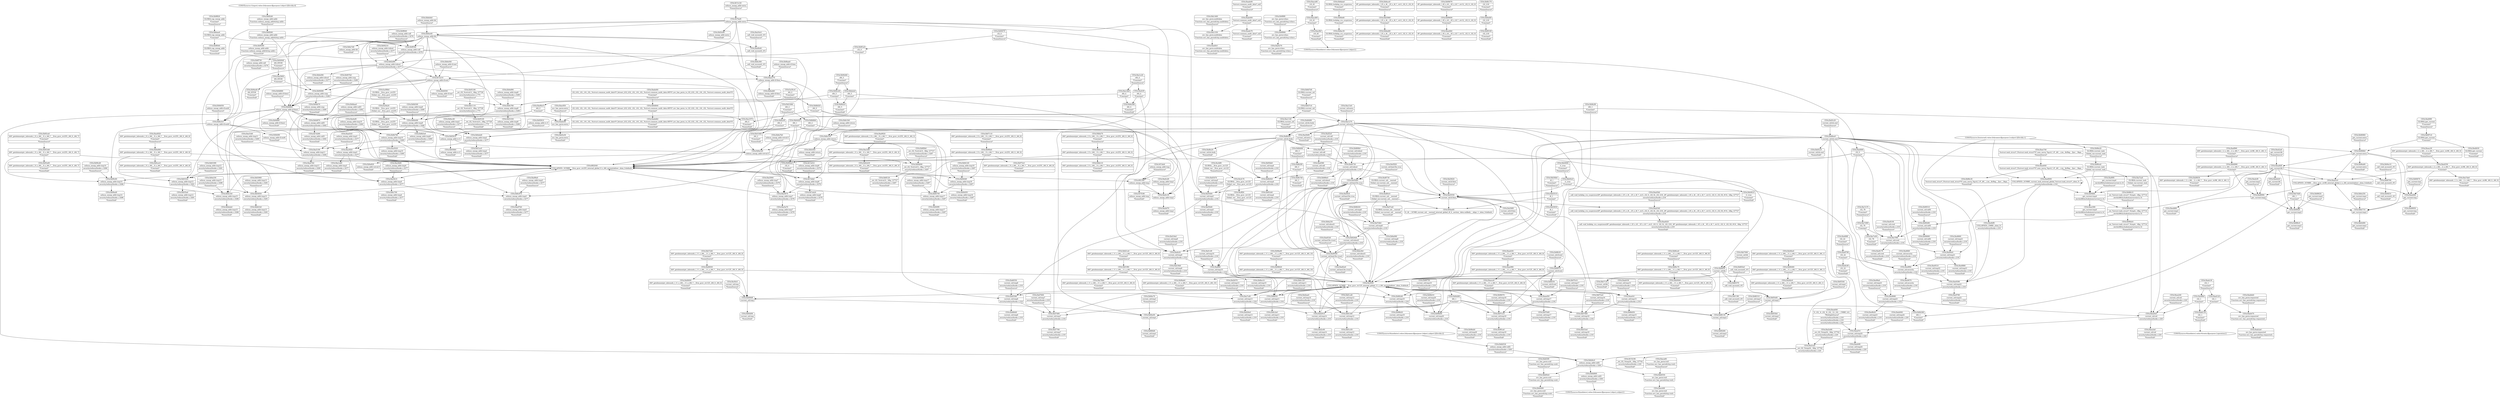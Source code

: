 digraph {
	CE0x3b9b490 [shape=record,shape=Mrecord,label="{CE0x3b9b490|selinux_mmap_addr:tmp9|security/selinux/hooks.c,3280}"]
	CE0x3bd2670 [shape=record,shape=Mrecord,label="{CE0x3bd2670|current_sid:tmp13|security/selinux/hooks.c,218|*SummSource*}"]
	CE0x3bd6ee0 [shape=record,shape=Mrecord,label="{CE0x3bd6ee0|current_sid:do.end}"]
	CE0x3b88310 [shape=record,shape=Mrecord,label="{CE0x3b88310|current_sid:tmp3|*SummSource*}"]
	CE0x3bab400 [shape=record,shape=Mrecord,label="{CE0x3bab400|%struct.common_audit_data*_null|*Constant*}"]
	CE0x3bb0810 [shape=record,shape=Mrecord,label="{CE0x3bb0810|i1_true|*Constant*|*SummSink*}"]
	CE0x3baca60 [shape=record,shape=Mrecord,label="{CE0x3baca60|avc_has_perm:tsid|Function::avc_has_perm&Arg::tsid::|*SummSource*}"]
	CE0x3bb63f0 [shape=record,shape=Mrecord,label="{CE0x3bb63f0|avc_has_perm:ssid|Function::avc_has_perm&Arg::ssid::|*SummSource*}"]
	CE0x3b9a1b0 [shape=record,shape=Mrecord,label="{CE0x3b9a1b0|selinux_mmap_addr:tmp15|security/selinux/hooks.c,3286}"]
	CE0x3bb7130 [shape=record,shape=Mrecord,label="{CE0x3bb7130|current_sid:bb|*SummSink*}"]
	CE0x3bd0830 [shape=record,shape=Mrecord,label="{CE0x3bd0830|i64*_getelementptr_inbounds_(_11_x_i64_,_11_x_i64_*___llvm_gcov_ctr125,_i64_0,_i64_0)|*Constant*}"]
	CE0x3b8b920 [shape=record,shape=Mrecord,label="{CE0x3b8b920|current_sid:tmp4|security/selinux/hooks.c,218}"]
	CE0x3b9b5e0 [shape=record,shape=Mrecord,label="{CE0x3b9b5e0|selinux_mmap_addr:tmp9|security/selinux/hooks.c,3280|*SummSink*}"]
	CE0x3b90070 [shape=record,shape=Mrecord,label="{CE0x3b90070|i32_0|*Constant*|*SummSource*}"]
	CE0x3bea640 [shape=record,shape=Mrecord,label="{CE0x3bea640|0:_i32,_4:_i32,_8:_i32,_12:_i32,_:_CMRE_4,8_|*MultipleSource*|security/selinux/hooks.c,218|security/selinux/hooks.c,218|security/selinux/hooks.c,220}"]
	CE0x3bade00 [shape=record,shape=Mrecord,label="{CE0x3bade00|%struct.common_audit_data*_null|*Constant*|*SummSource*}"]
	CE0x3ba0270 [shape=record,shape=Mrecord,label="{CE0x3ba0270|avc_has_perm:tclass|Function::avc_has_perm&Arg::tclass::|*SummSink*}"]
	CE0x3bd06d0 [shape=record,shape=Mrecord,label="{CE0x3bd06d0|current_sid:tmp}"]
	CE0x3b88c30 [shape=record,shape=Mrecord,label="{CE0x3b88c30|%struct.task_struct*_(%struct.task_struct**)*_asm_movq_%gs:$_1:P_,$0_,_r,im,_dirflag_,_fpsr_,_flags_|*SummSink*}"]
	CE0x3badc30 [shape=record,shape=Mrecord,label="{CE0x3badc30|i32_1|*Constant*|*SummSource*}"]
	CE0x3b9ccc0 [shape=record,shape=Mrecord,label="{CE0x3b9ccc0|i64*_getelementptr_inbounds_(_9_x_i64_,_9_x_i64_*___llvm_gcov_ctr255,_i64_0,_i64_0)|*Constant*}"]
	CE0x3ba4920 [shape=record,shape=Mrecord,label="{CE0x3ba4920|i64*_getelementptr_inbounds_(_9_x_i64_,_9_x_i64_*___llvm_gcov_ctr255,_i64_0,_i64_6)|*Constant*|*SummSource*}"]
	CE0x3b8b740 [shape=record,shape=Mrecord,label="{CE0x3b8b740|i64_3|*Constant*|*SummSink*}"]
	CE0x3b8f0b0 [shape=record,shape=Mrecord,label="{CE0x3b8f0b0|_ret_i32_%retval.0,_!dbg_!27727|security/selinux/hooks.c,3287|*SummSource*}"]
	CE0x3b84880 [shape=record,shape=Mrecord,label="{CE0x3b84880|selinux_mmap_addr:tmp17|security/selinux/hooks.c,3287|*SummSource*}"]
	CE0x3b90210 [shape=record,shape=Mrecord,label="{CE0x3b90210|selinux_mmap_addr:tobool|security/selinux/hooks.c,3277|*SummSource*}"]
	CE0x3b84e00 [shape=record,shape=Mrecord,label="{CE0x3b84e00|current_sid:tmp1}"]
	CE0x3b855b0 [shape=record,shape=Mrecord,label="{CE0x3b855b0|current_sid:tmp2|*SummSink*}"]
	CE0x3bd3620 [shape=record,shape=Mrecord,label="{CE0x3bd3620|current_sid:if.then|*SummSource*}"]
	CE0x3baff90 [shape=record,shape=Mrecord,label="{CE0x3baff90|current_sid:tmp10|security/selinux/hooks.c,218}"]
	CE0x3b90cd0 [shape=record,shape=Mrecord,label="{CE0x3b90cd0|i64_5|*Constant*}"]
	CE0x5094050 [shape=record,shape=Mrecord,label="{CE0x5094050|selinux_mmap_addr:if.end4|*SummSource*}"]
	CE0x3b84140 [shape=record,shape=Mrecord,label="{CE0x3b84140|selinux_mmap_addr:tmp16|security/selinux/hooks.c,3287|*SummSource*}"]
	CE0x3bcf450 [shape=record,shape=Mrecord,label="{CE0x3bcf450|COLLAPSED:_GCMRE___llvm_gcov_ctr125_internal_global_11_x_i64_zeroinitializer:_elem_0:default:}"]
	CE0x3b8d530 [shape=record,shape=Mrecord,label="{CE0x3b8d530|selinux_mmap_addr:call2|security/selinux/hooks.c,3281|*SummSource*}"]
	CE0x3be8880 [shape=record,shape=Mrecord,label="{CE0x3be8880|current_sid:tmp21|security/selinux/hooks.c,218|*SummSink*}"]
	CE0x3be9b20 [shape=record,shape=Mrecord,label="{CE0x3be9b20|current_sid:tmp23|security/selinux/hooks.c,218|*SummSink*}"]
	CE0x3b8aba0 [shape=record,shape=Mrecord,label="{CE0x3b8aba0|GLOBAL:lockdep_rcu_suspicious|*Constant*|*SummSource*}"]
	CE0x3b8d7d0 [shape=record,shape=Mrecord,label="{CE0x3b8d7d0|GLOBAL:current_sid|*Constant*|*SummSource*}"]
	CE0x3b96fa0 [shape=record,shape=Mrecord,label="{CE0x3b96fa0|i64*_getelementptr_inbounds_(_9_x_i64_,_9_x_i64_*___llvm_gcov_ctr255,_i64_0,_i64_8)|*Constant*}"]
	CE0x3bcfdf0 [shape=record,shape=Mrecord,label="{CE0x3bcfdf0|GLOBAL:__llvm_gcov_ctr125|Global_var:__llvm_gcov_ctr125|*SummSource*}"]
	CE0x3ba5900 [shape=record,shape=Mrecord,label="{CE0x3ba5900|selinux_mmap_addr:tmp7|security/selinux/hooks.c,3278|*SummSource*}"]
	CE0x3b949d0 [shape=record,shape=Mrecord,label="{CE0x3b949d0|i64_65536|*Constant*|*SummSource*}"]
	CE0x3b8ace0 [shape=record,shape=Mrecord,label="{CE0x3b8ace0|i8*_getelementptr_inbounds_(_25_x_i8_,_25_x_i8_*_.str3,_i32_0,_i32_0)|*Constant*|*SummSource*}"]
	CE0x3bee640 [shape=record,shape=Mrecord,label="{CE0x3bee640|%struct.task_struct*_(%struct.task_struct**)*_asm_movq_%gs:$_1:P_,$0_,_r,im,_dirflag_,_fpsr_,_flags_}"]
	CE0x3bad120 [shape=record,shape=Mrecord,label="{CE0x3bad120|i32_1|*Constant*}"]
	CE0x3b7fad0 [shape=record,shape=Mrecord,label="{CE0x3b7fad0|selinux_mmap_addr:entry}"]
	CE0x3b9e090 [shape=record,shape=Mrecord,label="{CE0x3b9e090|selinux_mmap_addr:tobool|security/selinux/hooks.c,3277|*SummSink*}"]
	CE0x3b90d40 [shape=record,shape=Mrecord,label="{CE0x3b90d40|i64_5|*Constant*|*SummSource*}"]
	CE0x3b9f640 [shape=record,shape=Mrecord,label="{CE0x3b9f640|selinux_mmap_addr:call|security/selinux/hooks.c,3276|*SummSource*}"]
	CE0x3bd5580 [shape=record,shape=Mrecord,label="{CE0x3bd5580|current_sid:tmp6|security/selinux/hooks.c,218}"]
	CE0x3b888e0 [shape=record,shape=Mrecord,label="{CE0x3b888e0|current_sid:tobool|security/selinux/hooks.c,218|*SummSink*}"]
	CE0x3b99ed0 [shape=record,shape=Mrecord,label="{CE0x3b99ed0|selinux_mmap_addr:tmp14|security/selinux/hooks.c,3286|*SummSink*}"]
	CE0x3b84700 [shape=record,shape=Mrecord,label="{CE0x3b84700|selinux_mmap_addr:tmp17|security/selinux/hooks.c,3287}"]
	CE0x3b85540 [shape=record,shape=Mrecord,label="{CE0x3b85540|current_sid:tmp2|*SummSource*}"]
	CE0x3b95810 [shape=record,shape=Mrecord,label="{CE0x3b95810|selinux_mmap_addr:rc.0|*SummSource*}"]
	CE0x3b9b020 [shape=record,shape=Mrecord,label="{CE0x3b9b020|current_sid:tmp8|security/selinux/hooks.c,218|*SummSource*}"]
	CE0x3baf6f0 [shape=record,shape=Mrecord,label="{CE0x3baf6f0|get_current:tmp4|./arch/x86/include/asm/current.h,14|*SummSource*}"]
	CE0x3ba47b0 [shape=record,shape=Mrecord,label="{CE0x3ba47b0|selinux_mmap_addr:tmp11|security/selinux/hooks.c,3280|*SummSink*}"]
	CE0x3bd56d0 [shape=record,shape=Mrecord,label="{CE0x3bd56d0|current_sid:tmp5|security/selinux/hooks.c,218|*SummSink*}"]
	CE0x3be89f0 [shape=record,shape=Mrecord,label="{CE0x3be89f0|i32_22|*Constant*|*SummSource*}"]
	CE0x3b99280 [shape=record,shape=Mrecord,label="{CE0x3b99280|current_sid:call4|security/selinux/hooks.c,218}"]
	CE0x3b8ac30 [shape=record,shape=Mrecord,label="{CE0x3b8ac30|GLOBAL:lockdep_rcu_suspicious|*Constant*|*SummSink*}"]
	CE0x3bab130 [shape=record,shape=Mrecord,label="{CE0x3bab130|i32_1|*Constant*|*SummSink*}"]
	CE0x3b814e0 [shape=record,shape=Mrecord,label="{CE0x3b814e0|current_sid:call|security/selinux/hooks.c,218}"]
	CE0x3b9f540 [shape=record,shape=Mrecord,label="{CE0x3b9f540|selinux_mmap_addr:call|security/selinux/hooks.c,3276}"]
	CE0x3b95610 [shape=record,shape=Mrecord,label="{CE0x3b95610|selinux_mmap_addr:rc.0}"]
	CE0x3b91030 [shape=record,shape=Mrecord,label="{CE0x3b91030|selinux_mmap_addr:tmp8|security/selinux/hooks.c,3280|*SummSink*}"]
	CE0x3b94b70 [shape=record,shape=Mrecord,label="{CE0x3b94b70|selinux_mmap_addr:cmp|security/selinux/hooks.c,3280|*SummSink*}"]
	CE0x3b85bb0 [shape=record,shape=Mrecord,label="{CE0x3b85bb0|current_sid:tmp4|security/selinux/hooks.c,218|*SummSource*}"]
	CE0x3b98b90 [shape=record,shape=Mrecord,label="{CE0x3b98b90|current_sid:tmp20|security/selinux/hooks.c,218}"]
	CE0x3b886c0 [shape=record,shape=Mrecord,label="{CE0x3b886c0|get_current:tmp3|*SummSink*}"]
	CE0x3b94a40 [shape=record,shape=Mrecord,label="{CE0x3b94a40|i64_65536|*Constant*|*SummSink*}"]
	CE0x5a3fb50 [shape=record,shape=Mrecord,label="{CE0x5a3fb50|GLOBAL:__llvm_gcov_ctr255|Global_var:__llvm_gcov_ctr255|*SummSink*}"]
	CE0x3b907b0 [shape=record,shape=Mrecord,label="{CE0x3b907b0|selinux_mmap_addr:cmp|security/selinux/hooks.c,3280|*SummSource*}"]
	CE0x3bd2ae0 [shape=record,shape=Mrecord,label="{CE0x3bd2ae0|current_sid:tmp14|security/selinux/hooks.c,218|*SummSource*}"]
	CE0x3ba78b0 [shape=record,shape=Mrecord,label="{CE0x3ba78b0|i64*_getelementptr_inbounds_(_11_x_i64_,_11_x_i64_*___llvm_gcov_ctr125,_i64_0,_i64_6)|*Constant*|*SummSink*}"]
	CE0x3ba5800 [shape=record,shape=Mrecord,label="{CE0x3ba5800|i64_65536|*Constant*}"]
	CE0x3bafe20 [shape=record,shape=Mrecord,label="{CE0x3bafe20|current_sid:tmp9|security/selinux/hooks.c,218}"]
	CE0x3b7d190 [shape=record,shape=Mrecord,label="{CE0x3b7d190|_ret_i32_%tmp24,_!dbg_!27742|security/selinux/hooks.c,220|*SummSink*}"]
	CE0x3b89670 [shape=record,shape=Mrecord,label="{CE0x3b89670|i8*_getelementptr_inbounds_(_45_x_i8_,_45_x_i8_*_.str12,_i32_0,_i32_0)|*Constant*|*SummSource*}"]
	CE0x3bd3550 [shape=record,shape=Mrecord,label="{CE0x3bd3550|current_sid:if.then}"]
	CE0x3b821e0 [shape=record,shape=Mrecord,label="{CE0x3b821e0|i64*_getelementptr_inbounds_(_11_x_i64_,_11_x_i64_*___llvm_gcov_ctr125,_i64_0,_i64_6)|*Constant*|*SummSource*}"]
	"CONST[source:0(mediator),value:0(static)][purpose:{operation}]"
	CE0x3b99690 [shape=record,shape=Mrecord,label="{CE0x3b99690|current_sid:call4|security/selinux/hooks.c,218|*SummSink*}"]
	CE0x3be99a0 [shape=record,shape=Mrecord,label="{CE0x3be99a0|current_sid:tmp23|security/selinux/hooks.c,218|*SummSource*}"]
	CE0x3bea240 [shape=record,shape=Mrecord,label="{CE0x3bea240|current_sid:sid|security/selinux/hooks.c,220|*SummSource*}"]
	CE0x3b8d8b0 [shape=record,shape=Mrecord,label="{CE0x3b8d8b0|selinux_mmap_addr:if.then1}"]
	CE0x3bae0e0 [shape=record,shape=Mrecord,label="{CE0x3bae0e0|selinux_mmap_addr:tmp3|security/selinux/hooks.c,3277|*SummSource*}"]
	CE0x3b8b660 [shape=record,shape=Mrecord,label="{CE0x3b8b660|i64_3|*Constant*|*SummSource*}"]
	CE0x3b97e10 [shape=record,shape=Mrecord,label="{CE0x3b97e10|current_sid:tmp18|security/selinux/hooks.c,218}"]
	CE0x3bd6c60 [shape=record,shape=Mrecord,label="{CE0x3bd6c60|current_sid:do.body}"]
	CE0x3b98b20 [shape=record,shape=Mrecord,label="{CE0x3b98b20|current_sid:tmp19|security/selinux/hooks.c,218|*SummSink*}"]
	CE0x3b866d0 [shape=record,shape=Mrecord,label="{CE0x3b866d0|current_sid:tmp1|*SummSink*}"]
	CE0x3b9b360 [shape=record,shape=Mrecord,label="{CE0x3b9b360|i64_1|*Constant*|*SummSink*}"]
	CE0x347f180 [shape=record,shape=Mrecord,label="{CE0x347f180|selinux_mmap_addr:tmp|*SummSink*}"]
	CE0x3bf4920 [shape=record,shape=Mrecord,label="{CE0x3bf4920|get_current:tmp3}"]
	CE0x3ba3b80 [shape=record,shape=Mrecord,label="{CE0x3ba3b80|selinux_mmap_addr:tmp4|security/selinux/hooks.c,3277|*SummSource*}"]
	CE0x3ba96a0 [shape=record,shape=Mrecord,label="{CE0x3ba96a0|selinux_mmap_addr:tmp5|security/selinux/hooks.c,3277|*SummSource*}"]
	CE0x3bab470 [shape=record,shape=Mrecord,label="{CE0x3bab470|avc_has_perm:requested|Function::avc_has_perm&Arg::requested::}"]
	CE0x3be8c00 [shape=record,shape=Mrecord,label="{CE0x3be8c00|i32_22|*Constant*|*SummSink*}"]
	CE0x3b8c700 [shape=record,shape=Mrecord,label="{CE0x3b8c700|selinux_mmap_addr:tmp4|security/selinux/hooks.c,3277|*SummSink*}"]
	CE0x3bd9500 [shape=record,shape=Mrecord,label="{CE0x3bd9500|current_sid:land.lhs.true2}"]
	CE0x3b94fb0 [shape=record,shape=Mrecord,label="{CE0x3b94fb0|get_current:tmp4|./arch/x86/include/asm/current.h,14}"]
	CE0x3b88e20 [shape=record,shape=Mrecord,label="{CE0x3b88e20|GLOBAL:current_task|Global_var:current_task|*SummSource*}"]
	CE0x3b9baa0 [shape=record,shape=Mrecord,label="{CE0x3b9baa0|selinux_mmap_addr:if.then|*SummSource*}"]
	CE0x3beb2a0 [shape=record,shape=Mrecord,label="{CE0x3beb2a0|get_current:bb|*SummSource*}"]
	CE0x3ba3920 [shape=record,shape=Mrecord,label="{CE0x3ba3920|selinux_mmap_addr:tmp3|security/selinux/hooks.c,3277}"]
	CE0x3ba97b0 [shape=record,shape=Mrecord,label="{CE0x3ba97b0|selinux_mmap_addr:tmp5|security/selinux/hooks.c,3277|*SummSink*}"]
	CE0x3bd6e20 [shape=record,shape=Mrecord,label="{CE0x3bd6e20|current_sid:do.body|*SummSink*}"]
	CE0x3b849f0 [shape=record,shape=Mrecord,label="{CE0x3b849f0|selinux_mmap_addr:tmp17|security/selinux/hooks.c,3287|*SummSink*}"]
	CE0x3bb74d0 [shape=record,shape=Mrecord,label="{CE0x3bb74d0|i64_1|*Constant*}"]
	CE0x3b9ebd0 [shape=record,shape=Mrecord,label="{CE0x3b9ebd0|selinux_mmap_addr:tmp2|security/selinux/hooks.c,3277}"]
	CE0x3ba1db0 [shape=record,shape=Mrecord,label="{CE0x3ba1db0|i64_4|*Constant*}"]
	CE0x3ba13e0 [shape=record,shape=Mrecord,label="{CE0x3ba13e0|current_sid:entry|*SummSource*}"]
	"CONST[source:0(mediator),value:2(dynamic)][purpose:{object}]"
	CE0x3bd1cf0 [shape=record,shape=Mrecord,label="{CE0x3bd1cf0|current_sid:tmp10|security/selinux/hooks.c,218|*SummSource*}"]
	CE0x3b9d680 [shape=record,shape=Mrecord,label="{CE0x3b9d680|selinux_mmap_addr:if.then1|*SummSource*}"]
	CE0x3ba1970 [shape=record,shape=Mrecord,label="{CE0x3ba1970|i64_0|*Constant*|*SummSink*}"]
	CE0x3b826d0 [shape=record,shape=Mrecord,label="{CE0x3b826d0|current_sid:tobool1|security/selinux/hooks.c,218}"]
	CE0x3b94e10 [shape=record,shape=Mrecord,label="{CE0x3b94e10|_call_void_mcount()_#3|*SummSource*}"]
	CE0x3b89160 [shape=record,shape=Mrecord,label="{CE0x3b89160|i32_218|*Constant*|*SummSink*}"]
	CE0x3b8f120 [shape=record,shape=Mrecord,label="{CE0x3b8f120|_ret_i32_%retval.0,_!dbg_!27727|security/selinux/hooks.c,3287|*SummSink*}"]
	CE0x3b9d970 [shape=record,shape=Mrecord,label="{CE0x3b9d970|selinux_mmap_addr:call3|security/selinux/hooks.c,3282}"]
	CE0x3bb0d20 [shape=record,shape=Mrecord,label="{CE0x3bb0d20|i64_1|*Constant*}"]
	CE0x3ba0cd0 [shape=record,shape=Mrecord,label="{CE0x3ba0cd0|selinux_mmap_addr:tmp1|*SummSource*}"]
	CE0x3b9b790 [shape=record,shape=Mrecord,label="{CE0x3b9b790|selinux_mmap_addr:tmp10|security/selinux/hooks.c,3280}"]
	CE0x3ba54c0 [shape=record,shape=Mrecord,label="{CE0x3ba54c0|_call_void_mcount()_#3|*SummSource*}"]
	CE0x3be8fd0 [shape=record,shape=Mrecord,label="{CE0x3be8fd0|current_sid:security|security/selinux/hooks.c,218|*SummSource*}"]
	CE0x3b8c540 [shape=record,shape=Mrecord,label="{CE0x3b8c540|selinux_mmap_addr:return|*SummSource*}"]
	CE0x3b7e8a0 [shape=record,shape=Mrecord,label="{CE0x3b7e8a0|selinux_mmap_addr:tmp6|security/selinux/hooks.c,3278}"]
	CE0x3b982d0 [shape=record,shape=Mrecord,label="{CE0x3b982d0|current_sid:tmp19|security/selinux/hooks.c,218}"]
	CE0x3b8a4e0 [shape=record,shape=Mrecord,label="{CE0x3b8a4e0|i64_5|*Constant*}"]
	CE0x3bb53e0 [shape=record,shape=Mrecord,label="{CE0x3bb53e0|current_sid:tmp16|security/selinux/hooks.c,218|*SummSink*}"]
	CE0x3b981a0 [shape=record,shape=Mrecord,label="{CE0x3b981a0|current_sid:tmp18|security/selinux/hooks.c,218|*SummSink*}"]
	CE0x3be69f0 [shape=record,shape=Mrecord,label="{CE0x3be69f0|GLOBAL:get_current|*Constant*|*SummSource*}"]
	CE0x3bcfc70 [shape=record,shape=Mrecord,label="{CE0x3bcfc70|GLOBAL:__llvm_gcov_ctr125|Global_var:__llvm_gcov_ctr125}"]
	CE0x3bd5f20 [shape=record,shape=Mrecord,label="{CE0x3bd5f20|current_sid:land.lhs.true|*SummSource*}"]
	CE0x3bae980 [shape=record,shape=Mrecord,label="{CE0x3bae980|i64*_getelementptr_inbounds_(_11_x_i64_,_11_x_i64_*___llvm_gcov_ctr125,_i64_0,_i64_9)|*Constant*}"]
	CE0x3b86d50 [shape=record,shape=Mrecord,label="{CE0x3b86d50|current_sid:tmp15|security/selinux/hooks.c,218|*SummSink*}"]
	CE0x3bb5960 [shape=record,shape=Mrecord,label="{CE0x3bb5960|i8*_getelementptr_inbounds_(_25_x_i8_,_25_x_i8_*_.str3,_i32_0,_i32_0)|*Constant*}"]
	CE0x3beaf10 [shape=record,shape=Mrecord,label="{CE0x3beaf10|current_sid:tmp24|security/selinux/hooks.c,220}"]
	CE0x3bae5c0 [shape=record,shape=Mrecord,label="{CE0x3bae5c0|COLLAPSED:_GCMRE___llvm_gcov_ctr98_internal_global_2_x_i64_zeroinitializer:_elem_0:default:}"]
	CE0x3b975c0 [shape=record,shape=Mrecord,label="{CE0x3b975c0|i64*_getelementptr_inbounds_(_9_x_i64_,_9_x_i64_*___llvm_gcov_ctr255,_i64_0,_i64_8)|*Constant*|*SummSink*}"]
	CE0x3b840d0 [shape=record,shape=Mrecord,label="{CE0x3b840d0|selinux_mmap_addr:tmp16|security/selinux/hooks.c,3287}"]
	CE0x3baed50 [shape=record,shape=Mrecord,label="{CE0x3baed50|current_sid:tmp17|security/selinux/hooks.c,218}"]
	CE0x3bab2a0 [shape=record,shape=Mrecord,label="{CE0x3bab2a0|avc_has_perm:requested|Function::avc_has_perm&Arg::requested::|*SummSink*}"]
	CE0x3babe90 [shape=record,shape=Mrecord,label="{CE0x3babe90|avc_has_perm:entry}"]
	"CONST[source:1(input),value:2(dynamic)][purpose:{object}][SrcIdx:0]"
	CE0x5a3f9b0 [shape=record,shape=Mrecord,label="{CE0x5a3f9b0|GLOBAL:__llvm_gcov_ctr255|Global_var:__llvm_gcov_ctr255|*SummSource*}"]
	CE0x3bd8730 [shape=record,shape=Mrecord,label="{CE0x3bd8730|GLOBAL:current_sid.__warned|Global_var:current_sid.__warned|*SummSource*}"]
	CE0x3be9fb0 [shape=record,shape=Mrecord,label="{CE0x3be9fb0|i32_1|*Constant*}"]
	CE0x3bab030 [shape=record,shape=Mrecord,label="{CE0x3bab030|current_sid:tmp15|security/selinux/hooks.c,218|*SummSource*}"]
	CE0x3bd4dc0 [shape=record,shape=Mrecord,label="{CE0x3bd4dc0|i64*_getelementptr_inbounds_(_11_x_i64_,_11_x_i64_*___llvm_gcov_ctr125,_i64_0,_i64_1)|*Constant*|*SummSink*}"]
	CE0x3be7e00 [shape=record,shape=Mrecord,label="{CE0x3be7e00|i32_78|*Constant*|*SummSink*}"]
	CE0x3b84e70 [shape=record,shape=Mrecord,label="{CE0x3b84e70|current_sid:tmp1|*SummSource*}"]
	CE0x3b854d0 [shape=record,shape=Mrecord,label="{CE0x3b854d0|current_sid:tmp2}"]
	CE0x3b7eb20 [shape=record,shape=Mrecord,label="{CE0x3b7eb20|selinux_mmap_addr:tmp6|security/selinux/hooks.c,3278|*SummSink*}"]
	CE0x3b82d90 [shape=record,shape=Mrecord,label="{CE0x3b82d90|selinux_mmap_addr:tobool|security/selinux/hooks.c,3277}"]
	CE0x3ba5020 [shape=record,shape=Mrecord,label="{CE0x3ba5020|selinux_mmap_addr:tmp10|security/selinux/hooks.c,3280|*SummSink*}"]
	CE0x3ba53d0 [shape=record,shape=Mrecord,label="{CE0x3ba53d0|selinux_mmap_addr:tmp11|security/selinux/hooks.c,3280|*SummSource*}"]
	CE0x3b83830 [shape=record,shape=Mrecord,label="{CE0x3b83830|selinux_mmap_addr:tmp13|security/selinux/hooks.c,3281}"]
	CE0x3b7e120 [shape=record,shape=Mrecord,label="{CE0x3b7e120|selinux_mmap_addr:entry|*SummSource*}"]
	CE0x3b8e9e0 [shape=record,shape=Mrecord,label="{CE0x3b8e9e0|selinux_mmap_addr:bb|*SummSource*}"]
	CE0x3b83320 [shape=record,shape=Mrecord,label="{CE0x3b83320|selinux_mmap_addr:tmp12|security/selinux/hooks.c,3281}"]
	CE0x3b86460 [shape=record,shape=Mrecord,label="{CE0x3b86460|i64*_getelementptr_inbounds_(_11_x_i64_,_11_x_i64_*___llvm_gcov_ctr125,_i64_0,_i64_1)|*Constant*}"]
	CE0x3b9f820 [shape=record,shape=Mrecord,label="{CE0x3b9f820|GLOBAL:cap_mmap_addr|*Constant*|*SummSource*}"]
	CE0x3be8660 [shape=record,shape=Mrecord,label="{CE0x3be8660|current_sid:tmp21|security/selinux/hooks.c,218|*SummSource*}"]
	CE0x3b88ca0 [shape=record,shape=Mrecord,label="{CE0x3b88ca0|GLOBAL:current_task|Global_var:current_task}"]
	CE0x3ba1e20 [shape=record,shape=Mrecord,label="{CE0x3ba1e20|i64_4|*Constant*|*SummSource*}"]
	CE0x3bedcf0 [shape=record,shape=Mrecord,label="{CE0x3bedcf0|get_current:tmp2|*SummSource*}"]
	CE0x3b87060 [shape=record,shape=Mrecord,label="{CE0x3b87060|current_sid:tmp16|security/selinux/hooks.c,218}"]
	CE0x3bacd00 [shape=record,shape=Mrecord,label="{CE0x3bacd00|i16_45|*Constant*}"]
	CE0x3babbb0 [shape=record,shape=Mrecord,label="{CE0x3babbb0|avc_has_perm:requested|Function::avc_has_perm&Arg::requested::|*SummSource*}"]
	CE0x3b94f10 [shape=record,shape=Mrecord,label="{CE0x3b94f10|_call_void_mcount()_#3|*SummSink*}"]
	CE0x3bd7ca0 [shape=record,shape=Mrecord,label="{CE0x3bd7ca0|GLOBAL:current_sid.__warned|Global_var:current_sid.__warned|*SummSink*}"]
	CE0x3be8df0 [shape=record,shape=Mrecord,label="{CE0x3be8df0|COLLAPSED:_CMRE:_elem_0::|security/selinux/hooks.c,218}"]
	CE0x3b88130 [shape=record,shape=Mrecord,label="{CE0x3b88130|current_sid:tmp3}"]
	CE0x3b951f0 [shape=record,shape=Mrecord,label="{CE0x3b951f0|_ret_i32_%retval.0,_!dbg_!27728|security/selinux/avc.c,775|*SummSink*}"]
	CE0x3b8edd0 [shape=record,shape=Mrecord,label="{CE0x3b8edd0|selinux_mmap_addr:if.then|*SummSink*}"]
	CE0x3ba3b10 [shape=record,shape=Mrecord,label="{CE0x3ba3b10|selinux_mmap_addr:tmp4|security/selinux/hooks.c,3277}"]
	CE0x3bb1460 [shape=record,shape=Mrecord,label="{CE0x3bb1460|avc_has_perm:auditdata|Function::avc_has_perm&Arg::auditdata::|*SummSource*}"]
	CE0x3bb56b0 [shape=record,shape=Mrecord,label="{CE0x3bb56b0|i8_1|*Constant*|*SummSource*}"]
	CE0x3baf490 [shape=record,shape=Mrecord,label="{CE0x3baf490|i32_0|*Constant*}"]
	CE0x3b8b5f0 [shape=record,shape=Mrecord,label="{CE0x3b8b5f0|i64_3|*Constant*}"]
	"CONST[source:2(external),value:2(dynamic)][purpose:{subject}][SrcIdx:1]"
	CE0x3b8e250 [shape=record,shape=Mrecord,label="{CE0x3b8e250|get_current:tmp1|*SummSource*}"]
	CE0x3be9070 [shape=record,shape=Mrecord,label="{CE0x3be9070|current_sid:security|security/selinux/hooks.c,218|*SummSink*}"]
	CE0x3ba82e0 [shape=record,shape=Mrecord,label="{CE0x3ba82e0|current_sid:land.lhs.true2|*SummSink*}"]
	CE0x3b8b170 [shape=record,shape=Mrecord,label="{CE0x3b8b170|i32_218|*Constant*|*SummSource*}"]
	CE0x3bd7600 [shape=record,shape=Mrecord,label="{CE0x3bd7600|current_sid:tmp7|security/selinux/hooks.c,218|*SummSource*}"]
	CE0x3b8c640 [shape=record,shape=Mrecord,label="{CE0x3b8c640|selinux_mmap_addr:return|*SummSink*}"]
	CE0x3b97b10 [shape=record,shape=Mrecord,label="{CE0x3b97b10|current_sid:tmp17|security/selinux/hooks.c,218|*SummSource*}"]
	CE0x3bb7240 [shape=record,shape=Mrecord,label="{CE0x3bb7240|i64*_getelementptr_inbounds_(_11_x_i64_,_11_x_i64_*___llvm_gcov_ctr125,_i64_0,_i64_0)|*Constant*|*SummSource*}"]
	CE0x3b953d0 [shape=record,shape=Mrecord,label="{CE0x3b953d0|i64*_getelementptr_inbounds_(_9_x_i64_,_9_x_i64_*___llvm_gcov_ctr255,_i64_0,_i64_7)|*Constant*}"]
	CE0x3ba1270 [shape=record,shape=Mrecord,label="{CE0x3ba1270|current_sid:entry}"]
	CE0x3b9b500 [shape=record,shape=Mrecord,label="{CE0x3b9b500|selinux_mmap_addr:tmp9|security/selinux/hooks.c,3280|*SummSource*}"]
	CE0x3bcf4c0 [shape=record,shape=Mrecord,label="{CE0x3bcf4c0|current_sid:tmp|*SummSource*}"]
	CE0x3b7e210 [shape=record,shape=Mrecord,label="{CE0x3b7e210|selinux_mmap_addr:if.end}"]
	CE0x3bd7480 [shape=record,shape=Mrecord,label="{CE0x3bd7480|current_sid:tmp7|security/selinux/hooks.c,218}"]
	CE0x3b98eb0 [shape=record,shape=Mrecord,label="{CE0x3b98eb0|current_sid:tmp20|security/selinux/hooks.c,218|*SummSink*}"]
	CE0x3ba4ef0 [shape=record,shape=Mrecord,label="{CE0x3ba4ef0|selinux_mmap_addr:tmp10|security/selinux/hooks.c,3280|*SummSource*}"]
	CE0x3b96d20 [shape=record,shape=Mrecord,label="{CE0x3b96d20|_ret_%struct.task_struct*_%tmp4,_!dbg_!27714|./arch/x86/include/asm/current.h,14}"]
	CE0x3baf2e0 [shape=record,shape=Mrecord,label="{CE0x3baf2e0|current_sid:call|security/selinux/hooks.c,218|*SummSource*}"]
	CE0x3b8b8b0 [shape=record,shape=Mrecord,label="{CE0x3b8b8b0|i64_2|*Constant*}"]
	CE0x3bb1110 [shape=record,shape=Mrecord,label="{CE0x3bb1110|_ret_i32_%retval.0,_!dbg_!27728|security/selinux/avc.c,775}"]
	CE0x3bd6d80 [shape=record,shape=Mrecord,label="{CE0x3bd6d80|current_sid:do.body|*SummSource*}"]
	CE0x3b8c2a0 [shape=record,shape=Mrecord,label="{CE0x3b8c2a0|current_sid:tmp11|security/selinux/hooks.c,218|*SummSink*}"]
	CE0x3b9f980 [shape=record,shape=Mrecord,label="{CE0x3b9f980|avc_has_perm:tclass|Function::avc_has_perm&Arg::tclass::}"]
	CE0x3bb6490 [shape=record,shape=Mrecord,label="{CE0x3bb6490|avc_has_perm:ssid|Function::avc_has_perm&Arg::ssid::|*SummSink*}"]
	CE0x3bb7060 [shape=record,shape=Mrecord,label="{CE0x3bb7060|current_sid:bb|*SummSource*}"]
	CE0x3b9fe60 [shape=record,shape=Mrecord,label="{CE0x3b9fe60|GLOBAL:lockdep_rcu_suspicious|*Constant*}"]
	CE0x3b96dc0 [shape=record,shape=Mrecord,label="{CE0x3b96dc0|_ret_%struct.task_struct*_%tmp4,_!dbg_!27714|./arch/x86/include/asm/current.h,14|*SummSink*}"]
	CE0x3bade70 [shape=record,shape=Mrecord,label="{CE0x3bade70|%struct.common_audit_data*_null|*Constant*|*SummSink*}"]
	CE0x3be8f60 [shape=record,shape=Mrecord,label="{CE0x3be8f60|current_sid:security|security/selinux/hooks.c,218}"]
	CE0x3b80370 [shape=record,shape=Mrecord,label="{CE0x3b80370|_call_void_mcount()_#3}"]
	CE0x3bea9d0 [shape=record,shape=Mrecord,label="{CE0x3bea9d0|get_current:tmp}"]
	CE0x3b88760 [shape=record,shape=Mrecord,label="{CE0x3b88760|_call_void_mcount()_#3}"]
	CE0x3bb5e30 [shape=record,shape=Mrecord,label="{CE0x3bb5e30|avc_has_perm:entry|*SummSink*}"]
	CE0x3b9e890 [shape=record,shape=Mrecord,label="{CE0x3b9e890|selinux_mmap_addr:tmp8|security/selinux/hooks.c,3280|*SummSource*}"]
	CE0x3b8e360 [shape=record,shape=Mrecord,label="{CE0x3b8e360|_call_void_mcount()_#3|*SummSink*}"]
	CE0x3bd7db0 [shape=record,shape=Mrecord,label="{CE0x3bd7db0|current_sid:tmp8|security/selinux/hooks.c,218}"]
	CE0x3b9ae60 [shape=record,shape=Mrecord,label="{CE0x3b9ae60|0:_i8,_:_GCMR_current_sid.__warned_internal_global_i8_0,_section_.data.unlikely_,_align_1:_elem_0:default:}"]
	CE0x5b019d0 [shape=record,shape=Mrecord,label="{CE0x5b019d0|i64_2|*Constant*|*SummSink*}"]
	CE0x3bd36f0 [shape=record,shape=Mrecord,label="{CE0x3bd36f0|current_sid:if.then|*SummSink*}"]
	CE0x3bb04c0 [shape=record,shape=Mrecord,label="{CE0x3bb04c0|i1_true|*Constant*}"]
	CE0x3b9daa0 [shape=record,shape=Mrecord,label="{CE0x3b9daa0|selinux_mmap_addr:call3|security/selinux/hooks.c,3282|*SummSource*}"]
	CE0x3beb420 [shape=record,shape=Mrecord,label="{CE0x3beb420|get_current:bb|*SummSink*}"]
	CE0x3b8ee40 [shape=record,shape=Mrecord,label="{CE0x3b8ee40|selinux_mmap_addr:bb}"]
	CE0x3beb000 [shape=record,shape=Mrecord,label="{CE0x3beb000|current_sid:tmp24|security/selinux/hooks.c,220|*SummSource*}"]
	CE0x3beb0f0 [shape=record,shape=Mrecord,label="{CE0x3beb0f0|current_sid:tmp24|security/selinux/hooks.c,220|*SummSink*}"]
	CE0x3be8100 [shape=record,shape=Mrecord,label="{CE0x3be8100|current_sid:cred|security/selinux/hooks.c,218|*SummSource*}"]
	CE0x3ba1bf0 [shape=record,shape=Mrecord,label="{CE0x3ba1bf0|i64*_getelementptr_inbounds_(_9_x_i64_,_9_x_i64_*___llvm_gcov_ctr255,_i64_0,_i64_3)|*Constant*}"]
	CE0x3b81e50 [shape=record,shape=Mrecord,label="{CE0x3b81e50|current_sid:tmp12|security/selinux/hooks.c,218|*SummSink*}"]
	CE0x3b8f250 [shape=record,shape=Mrecord,label="{CE0x3b8f250|current_sid:if.end|*SummSink*}"]
	CE0x3bb1350 [shape=record,shape=Mrecord,label="{CE0x3bb1350|avc_has_perm:auditdata|Function::avc_has_perm&Arg::auditdata::}"]
	"CONST[source:0(mediator),value:2(dynamic)][purpose:{object,subject}]"
	CE0x3b98620 [shape=record,shape=Mrecord,label="{CE0x3b98620|i64*_getelementptr_inbounds_(_11_x_i64_,_11_x_i64_*___llvm_gcov_ctr125,_i64_0,_i64_10)|*Constant*}"]
	CE0x5b01ac0 [shape=record,shape=Mrecord,label="{CE0x5b01ac0|selinux_mmap_addr:tmp2|security/selinux/hooks.c,3277|*SummSink*}"]
	CE0x3b8bf20 [shape=record,shape=Mrecord,label="{CE0x3b8bf20|current_sid:tmp11|security/selinux/hooks.c,218}"]
	CE0x3ba0c30 [shape=record,shape=Mrecord,label="{CE0x3ba0c30|selinux_mmap_addr:tmp1}"]
	CE0x3be8170 [shape=record,shape=Mrecord,label="{CE0x3be8170|current_sid:cred|security/selinux/hooks.c,218|*SummSink*}"]
	CE0x3bd5db0 [shape=record,shape=Mrecord,label="{CE0x3bd5db0|current_sid:land.lhs.true}"]
	CE0x3b813f0 [shape=record,shape=Mrecord,label="{CE0x3b813f0|_call_void_mcount()_#3|*SummSink*}"]
	CE0x3bd84c0 [shape=record,shape=Mrecord,label="{CE0x3bd84c0|GLOBAL:current_sid.__warned|Global_var:current_sid.__warned}"]
	CE0x3ba7cd0 [shape=record,shape=Mrecord,label="{CE0x3ba7cd0|current_sid:tmp13|security/selinux/hooks.c,218}"]
	CE0x50940f0 [shape=record,shape=Mrecord,label="{CE0x50940f0|selinux_mmap_addr:if.end4|*SummSink*}"]
	CE0x3b8e7d0 [shape=record,shape=Mrecord,label="{CE0x3b8e7d0|selinux_mmap_addr:bb|*SummSink*}"]
	CE0x3b9f390 [shape=record,shape=Mrecord,label="{CE0x3b9f390|selinux_mmap_addr:addr|Function::selinux_mmap_addr&Arg::addr::|*SummSink*}"]
	CE0x3baf380 [shape=record,shape=Mrecord,label="{CE0x3baf380|current_sid:call|security/selinux/hooks.c,218|*SummSink*}"]
	CE0x3b9a4a0 [shape=record,shape=Mrecord,label="{CE0x3b9a4a0|selinux_mmap_addr:tmp15|security/selinux/hooks.c,3286|*SummSink*}"]
	CE0x3b9b2f0 [shape=record,shape=Mrecord,label="{CE0x3b9b2f0|i64_1|*Constant*|*SummSource*}"]
	CE0x3be7f90 [shape=record,shape=Mrecord,label="{CE0x3be7f90|current_sid:cred|security/selinux/hooks.c,218}"]
	CE0x3ba1140 [shape=record,shape=Mrecord,label="{CE0x3ba1140|GLOBAL:current_sid|*Constant*|*SummSink*}"]
	CE0x3bd26e0 [shape=record,shape=Mrecord,label="{CE0x3bd26e0|current_sid:tmp13|security/selinux/hooks.c,218|*SummSink*}"]
	CE0x3bd9630 [shape=record,shape=Mrecord,label="{CE0x3bd9630|i64*_getelementptr_inbounds_(_2_x_i64_,_2_x_i64_*___llvm_gcov_ctr98,_i64_0,_i64_1)|*Constant*|*SummSink*}"]
	CE0x3bee580 [shape=record,shape=Mrecord,label="{CE0x3bee580|get_current:tmp4|./arch/x86/include/asm/current.h,14|*SummSink*}"]
	CE0x3b8be10 [shape=record,shape=Mrecord,label="{CE0x3b8be10|current_sid:tmp10|security/selinux/hooks.c,218|*SummSink*}"]
	CE0x3b8add0 [shape=record,shape=Mrecord,label="{CE0x3b8add0|i8*_getelementptr_inbounds_(_25_x_i8_,_25_x_i8_*_.str3,_i32_0,_i32_0)|*Constant*|*SummSink*}"]
	CE0x3b968b0 [shape=record,shape=Mrecord,label="{CE0x3b968b0|get_current:entry}"]
	CE0x3b9a140 [shape=record,shape=Mrecord,label="{CE0x3b9a140|selinux_mmap_addr:retval.0}"]
	CE0x3b9e680 [shape=record,shape=Mrecord,label="{CE0x3b9e680|i64*_getelementptr_inbounds_(_9_x_i64_,_9_x_i64_*___llvm_gcov_ctr255,_i64_0,_i64_6)|*Constant*}"]
	CE0x3b93e90 [shape=record,shape=Mrecord,label="{CE0x3b93e90|selinux_mmap_addr:entry|*SummSink*}"]
	CE0x3b9f1a0 [shape=record,shape=Mrecord,label="{CE0x3b9f1a0|i32_0|*Constant*}"]
	CE0x3b900e0 [shape=record,shape=Mrecord,label="{CE0x3b900e0|i32_0|*Constant*|*SummSink*}"]
	CE0x3b81f80 [shape=record,shape=Mrecord,label="{CE0x3b81f80|i64*_getelementptr_inbounds_(_11_x_i64_,_11_x_i64_*___llvm_gcov_ctr125,_i64_0,_i64_6)|*Constant*}"]
	CE0x3b997c0 [shape=record,shape=Mrecord,label="{CE0x3b997c0|GLOBAL:get_current|*Constant*}"]
	CE0x3b99510 [shape=record,shape=Mrecord,label="{CE0x3b99510|current_sid:call4|security/selinux/hooks.c,218|*SummSource*}"]
	CE0x3b95180 [shape=record,shape=Mrecord,label="{CE0x3b95180|_ret_i32_%retval.0,_!dbg_!27728|security/selinux/avc.c,775|*SummSource*}"]
	CE0x3b88620 [shape=record,shape=Mrecord,label="{CE0x3b88620|get_current:tmp3|*SummSource*}"]
	CE0x3ba1a80 [shape=record,shape=Mrecord,label="{CE0x3ba1a80|selinux_mmap_addr:tmp3|security/selinux/hooks.c,3277|*SummSink*}"]
	CE0x3b9a820 [shape=record,shape=Mrecord,label="{CE0x3b9a820|selinux_mmap_addr:retval.0|*SummSink*}"]
	CE0x3bb0690 [shape=record,shape=Mrecord,label="{CE0x3bb0690|i1_true|*Constant*|*SummSource*}"]
	CE0x3be9510 [shape=record,shape=Mrecord,label="{CE0x3be9510|current_sid:tmp22|security/selinux/hooks.c,218|*SummSource*}"]
	CE0x3bace80 [shape=record,shape=Mrecord,label="{CE0x3bace80|i16_45|*Constant*|*SummSource*}"]
	CE0x3b99cd0 [shape=record,shape=Mrecord,label="{CE0x3b99cd0|selinux_mmap_addr:tmp14|security/selinux/hooks.c,3286|*SummSource*}"]
	CE0x3b8eae0 [shape=record,shape=Mrecord,label="{CE0x3b8eae0|GLOBAL:cap_mmap_addr|*Constant*}"]
	CE0x3baeb50 [shape=record,shape=Mrecord,label="{CE0x3baeb50|i64*_getelementptr_inbounds_(_11_x_i64_,_11_x_i64_*___llvm_gcov_ctr125,_i64_0,_i64_9)|*Constant*|*SummSource*}"]
	CE0x3b84d90 [shape=record,shape=Mrecord,label="{CE0x3b84d90|i64_1|*Constant*}"]
	CE0x3bac850 [shape=record,shape=Mrecord,label="{CE0x3bac850|avc_has_perm:entry|*SummSource*}"]
	CE0x3b8a3b0 [shape=record,shape=Mrecord,label="{CE0x3b8a3b0|current_sid:tobool1|security/selinux/hooks.c,218|*SummSink*}"]
	CE0x3b98ab0 [shape=record,shape=Mrecord,label="{CE0x3b98ab0|i64*_getelementptr_inbounds_(_11_x_i64_,_11_x_i64_*___llvm_gcov_ctr125,_i64_0,_i64_10)|*Constant*|*SummSink*}"]
	CE0x3b9ec40 [shape=record,shape=Mrecord,label="{CE0x3b9ec40|selinux_mmap_addr:tmp2|security/selinux/hooks.c,3277|*SummSource*}"]
	CE0x3baafc0 [shape=record,shape=Mrecord,label="{CE0x3baafc0|current_sid:tmp15|security/selinux/hooks.c,218}"]
	CE0x3ba5190 [shape=record,shape=Mrecord,label="{CE0x3ba5190|selinux_mmap_addr:tmp11|security/selinux/hooks.c,3280}"]
	CE0x3be7e70 [shape=record,shape=Mrecord,label="{CE0x3be7e70|i32_78|*Constant*|*SummSource*}"]
	CE0x3babd40 [shape=record,shape=Mrecord,label="{CE0x3babd40|i32_(i32,_i32,_i16,_i32,_%struct.common_audit_data*)*_bitcast_(i32_(i32,_i32,_i16,_i32,_%struct.common_audit_data.495*)*_avc_has_perm_to_i32_(i32,_i32,_i16,_i32,_%struct.common_audit_data*)*)|*Constant*|*SummSource*}"]
	CE0x3beb550 [shape=record,shape=Mrecord,label="{CE0x3beb550|i64*_getelementptr_inbounds_(_2_x_i64_,_2_x_i64_*___llvm_gcov_ctr98,_i64_0,_i64_0)|*Constant*}"]
	CE0x3bd2c60 [shape=record,shape=Mrecord,label="{CE0x3bd2c60|current_sid:tmp14|security/selinux/hooks.c,218|*SummSink*}"]
	CE0x3b86ce0 [shape=record,shape=Mrecord,label="{CE0x3b86ce0|i64*_getelementptr_inbounds_(_11_x_i64_,_11_x_i64_*___llvm_gcov_ctr125,_i64_0,_i64_8)|*Constant*|*SummSource*}"]
	CE0x3b98750 [shape=record,shape=Mrecord,label="{CE0x3b98750|current_sid:tmp19|security/selinux/hooks.c,218|*SummSource*}"]
	CE0x3bd2910 [shape=record,shape=Mrecord,label="{CE0x3bd2910|current_sid:tmp14|security/selinux/hooks.c,218}"]
	CE0x3ba9920 [shape=record,shape=Mrecord,label="{CE0x3ba9920|i64*_getelementptr_inbounds_(_9_x_i64_,_9_x_i64_*___llvm_gcov_ctr255,_i64_0,_i64_3)|*Constant*|*SummSource*}"]
	CE0x3bd66d0 [shape=record,shape=Mrecord,label="{CE0x3bd66d0|current_sid:tmp6|security/selinux/hooks.c,218|*SummSink*}"]
	CE0x3bd7780 [shape=record,shape=Mrecord,label="{CE0x3bd7780|current_sid:tmp7|security/selinux/hooks.c,218|*SummSink*}"]
	CE0x3be9390 [shape=record,shape=Mrecord,label="{CE0x3be9390|current_sid:tmp22|security/selinux/hooks.c,218}"]
	CE0x3b90690 [shape=record,shape=Mrecord,label="{CE0x3b90690|selinux_mmap_addr:cmp|security/selinux/hooks.c,3280}"]
	CE0x3b96a80 [shape=record,shape=Mrecord,label="{CE0x3b96a80|get_current:entry|*SummSink*}"]
	CE0x3b97b80 [shape=record,shape=Mrecord,label="{CE0x3b97b80|current_sid:tmp17|security/selinux/hooks.c,218|*SummSink*}"]
	CE0x3bae6b0 [shape=record,shape=Mrecord,label="{CE0x3bae6b0|i8*_getelementptr_inbounds_(_45_x_i8_,_45_x_i8_*_.str12,_i32_0,_i32_0)|*Constant*|*SummSink*}"]
	CE0x3b9f260 [shape=record,shape=Mrecord,label="{CE0x3b9f260|selinux_mmap_addr:addr|Function::selinux_mmap_addr&Arg::addr::}"]
	CE0x3b8afd0 [shape=record,shape=Mrecord,label="{CE0x3b8afd0|i32_218|*Constant*}"]
	CE0x3ba7ea0 [shape=record,shape=Mrecord,label="{CE0x3ba7ea0|GLOBAL:current_task|Global_var:current_task|*SummSink*}"]
	CE0x3b82cf0 [shape=record,shape=Mrecord,label="{CE0x3b82cf0|i64_2|*Constant*}"]
	CE0x3b7e910 [shape=record,shape=Mrecord,label="{CE0x3b7e910|selinux_mmap_addr:tmp6|security/selinux/hooks.c,3278|*SummSource*}"]
	CE0x3b98a00 [shape=record,shape=Mrecord,label="{CE0x3b98a00|i64*_getelementptr_inbounds_(_11_x_i64_,_11_x_i64_*___llvm_gcov_ctr125,_i64_0,_i64_10)|*Constant*|*SummSource*}"]
	CE0x3b889b0 [shape=record,shape=Mrecord,label="{CE0x3b889b0|current_sid:tobool|security/selinux/hooks.c,218|*SummSource*}"]
	CE0x3badfc0 [shape=record,shape=Mrecord,label="{CE0x3badfc0|avc_has_perm:auditdata|Function::avc_has_perm&Arg::auditdata::|*SummSink*}"]
	CE0x3b99c60 [shape=record,shape=Mrecord,label="{CE0x3b99c60|selinux_mmap_addr:tmp14|security/selinux/hooks.c,3286}"]
	CE0x3b9cec0 [shape=record,shape=Mrecord,label="{CE0x3b9cec0|i64*_getelementptr_inbounds_(_9_x_i64_,_9_x_i64_*___llvm_gcov_ctr255,_i64_0,_i64_6)|*Constant*|*SummSink*}"]
	CE0x3b80260 [shape=record,shape=Mrecord,label="{CE0x3b80260|current_sid:tmp3|*SummSink*}"]
	CE0x3b8d4c0 [shape=record,shape=Mrecord,label="{CE0x3b8d4c0|selinux_mmap_addr:call2|security/selinux/hooks.c,3281}"]
	CE0x3ba0b40 [shape=record,shape=Mrecord,label="{CE0x3ba0b40|_call_void_mcount()_#3}"]
	CE0x3b9e580 [shape=record,shape=Mrecord,label="{CE0x3b9e580|i64_4|*Constant*|*SummSink*}"]
	CE0x3ba5870 [shape=record,shape=Mrecord,label="{CE0x3ba5870|selinux_mmap_addr:tmp7|security/selinux/hooks.c,3278}"]
	CE0x3b959b0 [shape=record,shape=Mrecord,label="{CE0x3b959b0|selinux_mmap_addr:rc.0|*SummSink*}"]
	CE0x3bd19b0 [shape=record,shape=Mrecord,label="{CE0x3bd19b0|current_sid:tmp9|security/selinux/hooks.c,218|*SummSink*}"]
	CE0x3b8c870 [shape=record,shape=Mrecord,label="{CE0x3b8c870|selinux_mmap_addr:tmp5|security/selinux/hooks.c,3277}"]
	CE0x3b9f9f0 [shape=record,shape=Mrecord,label="{CE0x3b9f9f0|avc_has_perm:tclass|Function::avc_has_perm&Arg::tclass::|*SummSource*}"]
	CE0x3b84d00 [shape=record,shape=Mrecord,label="{CE0x3b84d00|current_sid:tmp|*SummSink*}"]
	CE0x3b872e0 [shape=record,shape=Mrecord,label="{CE0x3b872e0|current_sid:tmp16|security/selinux/hooks.c,218|*SummSource*}"]
	CE0x3b8e040 [shape=record,shape=Mrecord,label="{CE0x3b8e040|selinux_mmap_addr:if.end|*SummSource*}"]
	CE0x3be8790 [shape=record,shape=Mrecord,label="{CE0x3be8790|i32_22|*Constant*}"]
	CE0x3bd5470 [shape=record,shape=Mrecord,label="{CE0x3bd5470|current_sid:tmp5|security/selinux/hooks.c,218|*SummSource*}"]
	CE0x3bea3a0 [shape=record,shape=Mrecord,label="{CE0x3bea3a0|current_sid:sid|security/selinux/hooks.c,220|*SummSink*}"]
	CE0x3b9f730 [shape=record,shape=Mrecord,label="{CE0x3b9f730|selinux_mmap_addr:call|security/selinux/hooks.c,3276|*SummSink*}"]
	CE0x3b80670 [shape=record,shape=Mrecord,label="{CE0x3b80670|get_current:tmp|*SummSource*}"]
	CE0x3b835a0 [shape=record,shape=Mrecord,label="{CE0x3b835a0|selinux_mmap_addr:tmp12|security/selinux/hooks.c,3281|*SummSink*}"]
	CE0x3ba5ca0 [shape=record,shape=Mrecord,label="{CE0x3ba5ca0|_ret_i32_%tmp24,_!dbg_!27742|security/selinux/hooks.c,220}"]
	CE0x3bd4be0 [shape=record,shape=Mrecord,label="{CE0x3bd4be0|i64*_getelementptr_inbounds_(_11_x_i64_,_11_x_i64_*___llvm_gcov_ctr125,_i64_0,_i64_1)|*Constant*|*SummSource*}"]
	CE0x3bad3b0 [shape=record,shape=Mrecord,label="{CE0x3bad3b0|_call_void_lockdep_rcu_suspicious(i8*_getelementptr_inbounds_(_25_x_i8_,_25_x_i8_*_.str3,_i32_0,_i32_0),_i32_218,_i8*_getelementptr_inbounds_(_45_x_i8_,_45_x_i8_*_.str12,_i32_0,_i32_0))_#10,_!dbg_!27727|security/selinux/hooks.c,218|*SummSource*}"]
	CE0x3bd5c20 [shape=record,shape=Mrecord,label="{CE0x3bd5c20|current_sid:do.end|*SummSource*}"]
	CE0x3bd8990 [shape=record,shape=Mrecord,label="{CE0x3bd8990|get_current:tmp2}"]
	CE0x3ba5b90 [shape=record,shape=Mrecord,label="{CE0x3ba5b90|current_sid:entry|*SummSink*}"]
	CE0x3bd0600 [shape=record,shape=Mrecord,label="{CE0x3bd0600|i64*_getelementptr_inbounds_(_11_x_i64_,_11_x_i64_*___llvm_gcov_ctr125,_i64_0,_i64_0)|*Constant*|*SummSink*}"]
	CE0x3b9d840 [shape=record,shape=Mrecord,label="{CE0x3b9d840|i32_(i32,_i32,_i16,_i32,_%struct.common_audit_data*)*_bitcast_(i32_(i32,_i32,_i16,_i32,_%struct.common_audit_data.495*)*_avc_has_perm_to_i32_(i32,_i32,_i16,_i32,_%struct.common_audit_data*)*)|*Constant*}"]
	CE0x3b9f2d0 [shape=record,shape=Mrecord,label="{CE0x3b9f2d0|selinux_mmap_addr:addr|Function::selinux_mmap_addr&Arg::addr::|*SummSource*}"]
	CE0x5a3fcc0 [shape=record,shape=Mrecord,label="{CE0x5a3fcc0|i64_0|*Constant*|*SummSource*}"]
	CE0x3bb0940 [shape=record,shape=Mrecord,label="{CE0x3bb0940|i64*_getelementptr_inbounds_(_11_x_i64_,_11_x_i64_*___llvm_gcov_ctr125,_i64_0,_i64_8)|*Constant*|*SummSink*}"]
	CE0x3b81cd0 [shape=record,shape=Mrecord,label="{CE0x3b81cd0|current_sid:tmp12|security/selinux/hooks.c,218|*SummSource*}"]
	CE0x3bad420 [shape=record,shape=Mrecord,label="{CE0x3bad420|_call_void_lockdep_rcu_suspicious(i8*_getelementptr_inbounds_(_25_x_i8_,_25_x_i8_*_.str3,_i32_0,_i32_0),_i32_218,_i8*_getelementptr_inbounds_(_45_x_i8_,_45_x_i8_*_.str12,_i32_0,_i32_0))_#10,_!dbg_!27727|security/selinux/hooks.c,218|*SummSink*}"]
	CE0x58bfa70 [shape=record,shape=Mrecord,label="{CE0x58bfa70|i64*_getelementptr_inbounds_(_9_x_i64_,_9_x_i64_*___llvm_gcov_ctr255,_i64_0,_i64_0)|*Constant*|*SummSource*}"]
	CE0x3b8b820 [shape=record,shape=Mrecord,label="{CE0x3b8b820|i64_0|*Constant*}"]
	CE0x3b95e60 [shape=record,shape=Mrecord,label="{CE0x3b95e60|i64*_getelementptr_inbounds_(_9_x_i64_,_9_x_i64_*___llvm_gcov_ctr255,_i64_0,_i64_7)|*Constant*|*SummSink*}"]
	CE0x3bb5510 [shape=record,shape=Mrecord,label="{CE0x3bb5510|i8_1|*Constant*}"]
	CE0x5a3fa20 [shape=record,shape=Mrecord,label="{CE0x5a3fa20|GLOBAL:__llvm_gcov_ctr255|Global_var:__llvm_gcov_ctr255}"]
	CE0x3b89600 [shape=record,shape=Mrecord,label="{CE0x3b89600|i8*_getelementptr_inbounds_(_45_x_i8_,_45_x_i8_*_.str12,_i32_0,_i32_0)|*Constant*}"]
	CE0x3b8a230 [shape=record,shape=Mrecord,label="{CE0x3b8a230|current_sid:tobool1|security/selinux/hooks.c,218|*SummSource*}"]
	CE0x3bacb90 [shape=record,shape=Mrecord,label="{CE0x3bacb90|avc_has_perm:tsid|Function::avc_has_perm&Arg::tsid::|*SummSink*}"]
	CE0x347efe0 [shape=record,shape=Mrecord,label="{CE0x347efe0|selinux_mmap_addr:tmp|*SummSource*}"]
	CE0x3be9780 [shape=record,shape=Mrecord,label="{CE0x3be9780|current_sid:tmp22|security/selinux/hooks.c,218|*SummSink*}"]
	CE0x4f62040 [shape=record,shape=Mrecord,label="{CE0x4f62040|COLLAPSED:_GCMRE___llvm_gcov_ctr255_internal_global_9_x_i64_zeroinitializer:_elem_0:default:}"]
	CE0x3be84e0 [shape=record,shape=Mrecord,label="{CE0x3be84e0|current_sid:tmp21|security/selinux/hooks.c,218}"]
	CE0x3b9a330 [shape=record,shape=Mrecord,label="{CE0x3b9a330|selinux_mmap_addr:tmp15|security/selinux/hooks.c,3286|*SummSource*}"]
	"CONST[source:0(mediator),value:2(dynamic)][purpose:{object,subject}][SrcIdx:2]"
	CE0x3b84450 [shape=record,shape=Mrecord,label="{CE0x3b84450|selinux_mmap_addr:tmp16|security/selinux/hooks.c,3287|*SummSink*}"]
	CE0x3ba4d70 [shape=record,shape=Mrecord,label="{CE0x3ba4d70|selinux_mmap_addr:tmp1|*SummSink*}"]
	CE0x3bb60e0 [shape=record,shape=Mrecord,label="{CE0x3bb60e0|avc_has_perm:ssid|Function::avc_has_perm&Arg::ssid::}"]
	CE0x3b95ca0 [shape=record,shape=Mrecord,label="{CE0x3b95ca0|i64*_getelementptr_inbounds_(_9_x_i64_,_9_x_i64_*___llvm_gcov_ctr255,_i64_0,_i64_7)|*Constant*|*SummSource*}"]
	CE0x3bea0e0 [shape=record,shape=Mrecord,label="{CE0x3bea0e0|current_sid:sid|security/selinux/hooks.c,220}"]
	CE0x3bedd60 [shape=record,shape=Mrecord,label="{CE0x3bedd60|get_current:tmp2|*SummSink*}"]
	CE0x3b90ec0 [shape=record,shape=Mrecord,label="{CE0x3b90ec0|i64_5|*Constant*|*SummSink*}"]
	CE0x3b9a7b0 [shape=record,shape=Mrecord,label="{CE0x3b9a7b0|selinux_mmap_addr:retval.0|*SummSource*}"]
	CE0x3b7d280 [shape=record,shape=Mrecord,label="{CE0x3b7d280|selinux_mmap_addr:call3|security/selinux/hooks.c,3282|*SummSink*}"]
	CE0x3bb6f50 [shape=record,shape=Mrecord,label="{CE0x3bb6f50|current_sid:bb}"]
	CE0x3be7d90 [shape=record,shape=Mrecord,label="{CE0x3be7d90|i32_78|*Constant*}"]
	CE0x3bafcf0 [shape=record,shape=Mrecord,label="{CE0x3bafcf0|i64_4|*Constant*}"]
	CE0x3b8c3d0 [shape=record,shape=Mrecord,label="{CE0x3b8c3d0|current_sid:tmp12|security/selinux/hooks.c,218}"]
	CE0x3b8d1b0 [shape=record,shape=Mrecord,label="{CE0x3b8d1b0|selinux_mmap_addr:tmp13|security/selinux/hooks.c,3281|*SummSink*}"]
	CE0x3b8d980 [shape=record,shape=Mrecord,label="{CE0x3b8d980|i64*_getelementptr_inbounds_(_2_x_i64_,_2_x_i64_*___llvm_gcov_ctr98,_i64_0,_i64_1)|*Constant*}"]
	CE0x3b8c120 [shape=record,shape=Mrecord,label="{CE0x3b8c120|current_sid:tmp11|security/selinux/hooks.c,218|*SummSource*}"]
	CE0x3bd9950 [shape=record,shape=Mrecord,label="{CE0x3bd9950|get_current:tmp|*SummSink*}"]
	CE0x3bea8d0 [shape=record,shape=Mrecord,label="{CE0x3bea8d0|get_current:bb}"]
	CE0x3be6b50 [shape=record,shape=Mrecord,label="{CE0x3be6b50|GLOBAL:get_current|*Constant*|*SummSink*}"]
	CE0x3be8000 [shape=record,shape=Mrecord,label="{CE0x3be8000|COLLAPSED:_GCMRE_current_task_external_global_%struct.task_struct*:_elem_0::|security/selinux/hooks.c,218}"]
	CE0x3b8a080 [shape=record,shape=Mrecord,label="{CE0x3b8a080|current_sid:tmp8|security/selinux/hooks.c,218|*SummSink*}"]
	CE0x3ba7da0 [shape=record,shape=Mrecord,label="{CE0x3ba7da0|i64*_getelementptr_inbounds_(_2_x_i64_,_2_x_i64_*___llvm_gcov_ctr98,_i64_0,_i64_0)|*Constant*|*SummSink*}"]
	CE0x3b8e5c0 [shape=record,shape=Mrecord,label="{CE0x3b8e5c0|selinux_mmap_addr:if.end4}"]
	CE0x5b01960 [shape=record,shape=Mrecord,label="{CE0x5b01960|i64_2|*Constant*|*SummSource*}"]
	CE0x3b8fb30 [shape=record,shape=Mrecord,label="{CE0x3b8fb30|current_sid:if.end|*SummSource*}"]
	CE0x3b9cb30 [shape=record,shape=Mrecord,label="{CE0x3b9cb30|i64*_getelementptr_inbounds_(_9_x_i64_,_9_x_i64_*___llvm_gcov_ctr255,_i64_0,_i64_3)|*Constant*|*SummSink*}"]
	CE0x3b98070 [shape=record,shape=Mrecord,label="{CE0x3b98070|current_sid:tmp18|security/selinux/hooks.c,218|*SummSource*}"]
	CE0x3bd18e0 [shape=record,shape=Mrecord,label="{CE0x3bd18e0|current_sid:tmp9|security/selinux/hooks.c,218|*SummSource*}"]
	CE0x3b8e710 [shape=record,shape=Mrecord,label="{CE0x3b8e710|get_current:tmp1}"]
	CE0x3bb6550 [shape=record,shape=Mrecord,label="{CE0x3bb6550|avc_has_perm:tsid|Function::avc_has_perm&Arg::tsid::}"]
	CE0x3bacfb0 [shape=record,shape=Mrecord,label="{CE0x3bacfb0|i16_45|*Constant*|*SummSink*}"]
	CE0x3b9d500 [shape=record,shape=Mrecord,label="{CE0x3b9d500|selinux_mmap_addr:if.end|*SummSink*}"]
	CE0x3b83390 [shape=record,shape=Mrecord,label="{CE0x3b83390|selinux_mmap_addr:tmp12|security/selinux/hooks.c,3281|*SummSource*}"]
	CE0x3b8d660 [shape=record,shape=Mrecord,label="{CE0x3b8d660|selinux_mmap_addr:call2|security/selinux/hooks.c,3281|*SummSink*}"]
	CE0x3bd5cc0 [shape=record,shape=Mrecord,label="{CE0x3bd5cc0|current_sid:do.end|*SummSink*}"]
	CE0x3b9d6f0 [shape=record,shape=Mrecord,label="{CE0x3b9d6f0|selinux_mmap_addr:if.then1|*SummSink*}"]
	CE0x58bfc10 [shape=record,shape=Mrecord,label="{CE0x58bfc10|i64*_getelementptr_inbounds_(_9_x_i64_,_9_x_i64_*___llvm_gcov_ctr255,_i64_0,_i64_0)|*Constant*|*SummSink*}"]
	CE0x3ba81b0 [shape=record,shape=Mrecord,label="{CE0x3ba81b0|current_sid:land.lhs.true2|*SummSource*}"]
	CE0x3b8e100 [shape=record,shape=Mrecord,label="{CE0x3b8e100|selinux_mmap_addr:return}"]
	CE0x3beac20 [shape=record,shape=Mrecord,label="{CE0x3beac20|i64*_getelementptr_inbounds_(_2_x_i64_,_2_x_i64_*___llvm_gcov_ctr98,_i64_0,_i64_0)|*Constant*|*SummSource*}"]
	CE0x3b96960 [shape=record,shape=Mrecord,label="{CE0x3b96960|get_current:entry|*SummSource*}"]
	CE0x3bcff20 [shape=record,shape=Mrecord,label="{CE0x3bcff20|GLOBAL:__llvm_gcov_ctr125|Global_var:__llvm_gcov_ctr125|*SummSink*}"]
	CE0x3baf960 [shape=record,shape=Mrecord,label="{CE0x3baf960|i64*_getelementptr_inbounds_(_2_x_i64_,_2_x_i64_*___llvm_gcov_ctr98,_i64_0,_i64_1)|*Constant*|*SummSource*}"]
	CE0x3bee740 [shape=record,shape=Mrecord,label="{CE0x3bee740|%struct.task_struct*_(%struct.task_struct**)*_asm_movq_%gs:$_1:P_,$0_,_r,im,_dirflag_,_fpsr_,_flags_|*SummSource*}"]
	CE0x3bad340 [shape=record,shape=Mrecord,label="{CE0x3bad340|_call_void_lockdep_rcu_suspicious(i8*_getelementptr_inbounds_(_25_x_i8_,_25_x_i8_*_.str3,_i32_0,_i32_0),_i32_218,_i8*_getelementptr_inbounds_(_45_x_i8_,_45_x_i8_*_.str12,_i32_0,_i32_0))_#10,_!dbg_!27727|security/selinux/hooks.c,218}"]
	CE0x3be9680 [shape=record,shape=Mrecord,label="{CE0x3be9680|current_sid:tmp23|security/selinux/hooks.c,218}"]
	CE0x3b9e780 [shape=record,shape=Mrecord,label="{CE0x3b9e780|selinux_mmap_addr:tmp8|security/selinux/hooks.c,3280}"]
	CE0x3bb5830 [shape=record,shape=Mrecord,label="{CE0x3bb5830|i8_1|*Constant*|*SummSink*}"]
	CE0x3bb0d90 [shape=record,shape=Mrecord,label="{CE0x3bb0d90|get_current:tmp1|*SummSink*}"]
	CE0x3ba2370 [shape=record,shape=Mrecord,label="{CE0x3ba2370|selinux_mmap_addr:if.then}"]
	CE0x3bd4730 [shape=record,shape=Mrecord,label="{CE0x3bd4730|current_sid:tobool|security/selinux/hooks.c,218}"]
	CE0x3ba9bc0 [shape=record,shape=Mrecord,label="{CE0x3ba9bc0|i64_0|*Constant*}"]
	CE0x3b98d10 [shape=record,shape=Mrecord,label="{CE0x3b98d10|current_sid:tmp20|security/selinux/hooks.c,218|*SummSource*}"]
	CE0x3b97110 [shape=record,shape=Mrecord,label="{CE0x3b97110|i64*_getelementptr_inbounds_(_9_x_i64_,_9_x_i64_*___llvm_gcov_ctr255,_i64_0,_i64_8)|*Constant*|*SummSource*}"]
	CE0x4f61fd0 [shape=record,shape=Mrecord,label="{CE0x4f61fd0|selinux_mmap_addr:tmp}"]
	CE0x3bd5fc0 [shape=record,shape=Mrecord,label="{CE0x3bd5fc0|current_sid:land.lhs.true|*SummSink*}"]
	CE0x3b86c70 [shape=record,shape=Mrecord,label="{CE0x3b86c70|i64*_getelementptr_inbounds_(_11_x_i64_,_11_x_i64_*___llvm_gcov_ctr125,_i64_0,_i64_8)|*Constant*}"]
	CE0x3babdb0 [shape=record,shape=Mrecord,label="{CE0x3babdb0|i32_(i32,_i32,_i16,_i32,_%struct.common_audit_data*)*_bitcast_(i32_(i32,_i32,_i16,_i32,_%struct.common_audit_data.495*)*_avc_has_perm_to_i32_(i32,_i32,_i16,_i32,_%struct.common_audit_data*)*)|*Constant*|*SummSink*}"]
	CE0x3bd5400 [shape=record,shape=Mrecord,label="{CE0x3bd5400|current_sid:tmp5|security/selinux/hooks.c,218}"]
	CE0x3b84690 [shape=record,shape=Mrecord,label="{CE0x3b84690|_ret_i32_%retval.0,_!dbg_!27727|security/selinux/hooks.c,3287}"]
	CE0x3b96b10 [shape=record,shape=Mrecord,label="{CE0x3b96b10|_ret_%struct.task_struct*_%tmp4,_!dbg_!27714|./arch/x86/include/asm/current.h,14|*SummSource*}"]
	CE0x3bd6550 [shape=record,shape=Mrecord,label="{CE0x3bd6550|current_sid:tmp6|security/selinux/hooks.c,218|*SummSource*}"]
	CE0x3b805e0 [shape=record,shape=Mrecord,label="{CE0x3b805e0|_call_void_mcount()_#3|*SummSource*}"]
	CE0x3b83960 [shape=record,shape=Mrecord,label="{CE0x3b83960|selinux_mmap_addr:tmp13|security/selinux/hooks.c,3281|*SummSource*}"]
	CE0x3baece0 [shape=record,shape=Mrecord,label="{CE0x3baece0|i64*_getelementptr_inbounds_(_11_x_i64_,_11_x_i64_*___llvm_gcov_ctr125,_i64_0,_i64_9)|*Constant*|*SummSink*}"]
	CE0x3b9f040 [shape=record,shape=Mrecord,label="{CE0x3b9f040|GLOBAL:cap_mmap_addr|*Constant*|*SummSink*}"]
	CE0x3b85cb0 [shape=record,shape=Mrecord,label="{CE0x3b85cb0|current_sid:tmp4|security/selinux/hooks.c,218|*SummSink*}"]
	CE0x3b8f970 [shape=record,shape=Mrecord,label="{CE0x3b8f970|current_sid:if.end}"]
	CE0x3b837c0 [shape=record,shape=Mrecord,label="{CE0x3b837c0|GLOBAL:current_sid|*Constant*}"]
	CE0x3ba5a70 [shape=record,shape=Mrecord,label="{CE0x3ba5a70|selinux_mmap_addr:tmp7|security/selinux/hooks.c,3278|*SummSink*}"]
	CE0x3ba5e80 [shape=record,shape=Mrecord,label="{CE0x3ba5e80|_ret_i32_%tmp24,_!dbg_!27742|security/selinux/hooks.c,220|*SummSource*}"]
	CE0x4f62040 -> CE0x3b83320
	CE0x3b81f80 -> CE0x3ba78b0
	CE0x3badc30 -> CE0x3be9fb0
	CE0x3bd5db0 -> CE0x3b826d0
	CE0x3bd6ee0 -> CE0x3be7f90
	CE0x3b9a140 -> CE0x3b9a820
	CE0x3bd3550 -> CE0x3b9ae60
	CE0x3b9d970 -> CE0x3b95610
	CE0x3bcfc70 -> CE0x3bd5400
	CE0x3bb0d20 -> CE0x3b9ebd0
	CE0x3be8660 -> CE0x3be84e0
	CE0x3bae5c0 -> CE0x3bd8990
	CE0x3b8b8b0 -> CE0x3b8b920
	CE0x3b95610 -> CE0x3b959b0
	CE0x3b907b0 -> CE0x3b90690
	CE0x3b8ee40 -> CE0x3b8e7d0
	CE0x3bab400 -> CE0x3bade70
	CE0x5a3fa20 -> CE0x3b9b490
	CE0x3be84e0 -> CE0x3be8f60
	CE0x3b9ebd0 -> CE0x5b01ac0
	CE0x3bd84c0 -> CE0x3bd7db0
	CE0x3bd0830 -> CE0x3bd06d0
	CE0x3b840d0 -> CE0x3b84700
	CE0x3b84700 -> CE0x4f62040
	CE0x3b968b0 -> CE0x3bea9d0
	CE0x3be8790 -> CE0x3be8f60
	CE0x3b99c60 -> CE0x3b9a1b0
	CE0x3bad340 -> CE0x3bad420
	CE0x3bd6ee0 -> CE0x3b968b0
	CE0x3b81cd0 -> CE0x3b8c3d0
	CE0x3b99280 -> CE0x3be7f90
	CE0x3b7fad0 -> CE0x3ba0c30
	CE0x3b8e5c0 -> CE0x50940f0
	CE0x3b8aba0 -> CE0x3b9fe60
	CE0x3bd6c60 -> CE0x3bd5db0
	CE0x3bafe20 -> CE0x3baff90
	CE0x3b837c0 -> CE0x3ba1140
	CE0x3bea9d0 -> CE0x3bd9950
	CE0x3b84d90 -> CE0x3bd2910
	CE0x3b88310 -> CE0x3b88130
	CE0x3ba2370 -> CE0x4f62040
	CE0x3b8e5c0 -> CE0x3b95610
	CE0x3b98620 -> CE0x3bcf450
	CE0x3b85bb0 -> CE0x3b8b920
	CE0x3b8ee40 -> CE0x3ba3920
	CE0x3bd4730 -> CE0x3b888e0
	CE0x3b8c120 -> CE0x3b8bf20
	CE0x3bb0d20 -> CE0x3b84700
	CE0x3b826d0 -> CE0x3bd9500
	CE0x3bd6c60 -> CE0x3bd7480
	CE0x3bab400 -> CE0x3bb1350
	CE0x3be9fb0 -> CE0x3bab130
	CE0x3b968b0 -> CE0x3bae5c0
	CE0x3bd5580 -> CE0x3bd66d0
	CE0x3b7e210 -> CE0x3b8d8b0
	CE0x3ba5800 -> CE0x3b94a40
	CE0x3ba5190 -> CE0x4f62040
	CE0x3b84d90 -> CE0x3b9b360
	CE0x3bcf450 -> CE0x3bd5580
	CE0x3be7f90 -> CE0x3be84e0
	CE0x3badc30 -> CE0x3bad120
	CE0x3bd6ee0 -> CE0x3b982d0
	CE0x3b8f970 -> CE0x3baed50
	CE0x3b9b2f0 -> CE0x3bb74d0
	CE0x3b8d8b0 -> CE0x4f62040
	CE0x3b84d90 -> CE0x3b8c3d0
	CE0x3baff90 -> CE0x3b8bf20
	CE0x3ba2370 -> CE0x3ba5870
	CE0x3be7d90 -> CE0x3be7f90
	CE0x3ba5e80 -> CE0x3ba5ca0
	CE0x3be8df0 -> CE0x3be9390
	CE0x3b83960 -> CE0x3b83830
	CE0x3b8b170 -> CE0x3b8afd0
	CE0x3ba3920 -> CE0x3ba1a80
	CE0x3bcf450 -> CE0x3b982d0
	CE0x3b8ee40 -> CE0x3b8d8b0
	CE0x3bb0d20 -> CE0x3b9b360
	CE0x3b8e5c0 -> CE0x3b9a1b0
	CE0x3b83320 -> CE0x3b83830
	CE0x3bea8d0 -> CE0x3beb420
	CE0x3bb04c0 -> CE0x3bd3550
	CE0x4f62040 -> CE0x3b9b790
	CE0x3bb5510 -> CE0x3b9ae60
	CE0x4f61fd0 -> CE0x3ba0c30
	CE0x3b8b820 -> CE0x3baff90
	CE0x3b8fb30 -> CE0x3b8f970
	CE0x3bee740 -> CE0x3bee640
	CE0x3b8d8b0 -> CE0x3b83830
	CE0x3b9b790 -> CE0x3ba5020
	CE0x3ba1bf0 -> CE0x4f62040
	CE0x3bd5400 -> CE0x3bcf450
	CE0x3bd6ee0 -> CE0x3be8f60
	CE0x3bb6550 -> CE0x3bacb90
	CE0x3bb6f50 -> CE0x3bb7130
	CE0x3ba0c30 -> CE0x4f62040
	CE0x3bedcf0 -> CE0x3bd8990
	CE0x3b8d8b0 -> CE0x3b9d970
	CE0x3bd4730 -> CE0x3bd5db0
	CE0x3ba1270 -> CE0x3bcf450
	CE0x3b84700 -> CE0x3b849f0
	CE0x3b8e9e0 -> CE0x3b8ee40
	CE0x3baf490 -> CE0x3b900e0
	CE0x3bd2670 -> CE0x3ba7cd0
	CE0x3b99510 -> CE0x3b99280
	CE0x3bea640 -> CE0x3beaf10
	CE0x3baff90 -> CE0x3bcf450
	CE0x3b88620 -> CE0x3bf4920
	CE0x3b8b820 -> CE0x3ba1970
	CE0x3bd8990 -> CE0x3bedd60
	CE0x3b9d680 -> CE0x3b8d8b0
	CE0x3bd6ee0 -> CE0x3bea0e0
	CE0x3bd7480 -> CE0x3bcf450
	CE0x3b8bf20 -> CE0x3b8c2a0
	CE0x3bea0e0 -> CE0x3bea3a0
	CE0x3b7e210 -> CE0x3b9b490
	CE0x3bb6f50 -> CE0x3b88130
	CE0x3bb0d20 -> CE0x3ba5870
	CE0x3b83390 -> CE0x3b83320
	CE0x3b9ccc0 -> CE0x4f62040
	CE0x3bd7480 -> CE0x3bd7780
	CE0x3be8000 -> CE0x3be84e0
	CE0x3b9d840 -> CE0x3babe90
	CE0x3bb60e0 -> CE0x3bb6490
	CE0x3b9a1b0 -> CE0x3b9a4a0
	CE0x3b7e210 -> CE0x3b9b790
	CE0x3b95810 -> CE0x3b95610
	CE0x3b8b920 -> CE0x3bd5400
	CE0x3b80370 -> CE0x3b813f0
	CE0x3b9fe60 -> CE0x3b8ac30
	CE0x3b8a230 -> CE0x3b826d0
	CE0x3ba5870 -> CE0x4f62040
	CE0x3b88ca0 -> CE0x3b94fb0
	CE0x3b8e100 -> CE0x4f62040
	CE0x3b826d0 -> CE0x3bd3550
	CE0x3baed50 -> CE0x3b97e10
	CE0x3bcfc70 -> CE0x3baff90
	CE0x3be9390 -> CE0x3be9780
	CE0x3b9ccc0 -> CE0x4f61fd0
	CE0x3bd6ee0 -> CE0x3be9680
	CE0x3babe90 -> CE0x3bb5e30
	CE0x3b95ca0 -> CE0x3b953d0
	CE0x3b86460 -> CE0x3b854d0
	CE0x3b96d20 -> CE0x3b96dc0
	CE0x3bea8d0 -> CE0x3bf4920
	CE0x3b84e70 -> CE0x3b84e00
	CE0x3baca60 -> CE0x3bb6550
	CE0x3bd5c20 -> CE0x3bd6ee0
	CE0x3bd6c60 -> CE0x3bd9500
	CE0x3b9d970 -> CE0x3b7d280
	CE0x3b90d40 -> CE0x3b90cd0
	CE0x3b9a1b0 -> CE0x4f62040
	CE0x3b8c3d0 -> CE0x3b81e50
	CE0x3b83830 -> CE0x4f62040
	CE0x3b86460 -> CE0x3bcf450
	CE0x3bea8d0 -> CE0x3b88760
	CE0x3b9f540 -> CE0x3b9f730
	CE0x3b7e210 -> CE0x3b9d500
	CE0x3ba5190 -> CE0x3ba47b0
	CE0x3bd06d0 -> CE0x3b84e00
	CE0x3be7e70 -> CE0x3be7d90
	CE0x3bafcf0 -> CE0x3b9e580
	CE0x3b7fad0 -> CE0x3b8d8b0
	CE0x3bd3620 -> CE0x3bd3550
	CE0x3b89670 -> CE0x3b89600
	CE0x3bee640 -> CE0x3be8000
	CE0x3bd5db0 -> CE0x3bd3550
	CE0x3b9b490 -> CE0x3b9b790
	CE0x3b8ee40 -> CE0x4f62040
	CE0x3bd6c60 -> CE0x3bd5400
	CE0x3ba96a0 -> CE0x3b8c870
	CE0x3baeb50 -> CE0x3bae980
	CE0x3b8d4c0 -> CE0x3b8d660
	CE0x3b8d8b0 -> CE0x3b9d6f0
	CE0x3bb5510 -> CE0x3bb5830
	CE0x3b96d20 -> CE0x3b99280
	CE0x3b99c60 -> CE0x3b99ed0
	CE0x3b9f540 -> CE0x3b9a140
	CE0x3b98d10 -> CE0x3b98b90
	CE0x3ba53d0 -> CE0x3ba5190
	CE0x3b8e710 -> CE0x3bae5c0
	CE0x3ba5900 -> CE0x3ba5870
	CE0x3bace80 -> CE0x3bacd00
	CE0x3b84d90 -> CE0x3b84e00
	CE0x3b8ee40 -> CE0x3b9f540
	CE0x3bd5db0 -> CE0x3bd9500
	CE0x3b968b0 -> CE0x3bea8d0
	CE0x3ba1270 -> CE0x3bd9500
	CE0x3b98750 -> CE0x3b982d0
	CE0x3be9680 -> CE0x3be9b20
	CE0x3b8ee40 -> CE0x3ba0b40
	CE0x3bac850 -> CE0x3babe90
	CE0x4f62040 -> CE0x4f61fd0
	CE0x3b814e0 -> CE0x3baf380
	CE0x3b90070 -> CE0x3baf490
	CE0x4f62040 -> CE0x3b99c60
	CE0x3ba7cd0 -> CE0x3bd26e0
	CE0x5a3fa20 -> CE0x5a3fb50
	CE0x3b7fad0 -> CE0x3b8ee40
	CE0x3baafc0 -> CE0x3b86d50
	CE0x3bb74d0 -> CE0x3b9b360
	CE0x3b81f80 -> CE0x3bcf450
	CE0x3ba9bc0 -> CE0x3ba1970
	CE0x3b8a4e0 -> CE0x3b90ec0
	CE0x3ba9bc0 -> CE0x3b9b490
	CE0x3bd4730 -> CE0x3bd3550
	CE0x3b82d90 -> CE0x3ba2370
	CE0x4f62040 -> CE0x3b840d0
	CE0x3ba4920 -> CE0x3b9e680
	CE0x3bd7600 -> CE0x3bd7480
	CE0x3b8bf20 -> CE0x3b8c3d0
	CE0x3b9f540 -> CE0x3b82d90
	CE0x3b9b2f0 -> CE0x3bb0d20
	CE0x3baf960 -> CE0x3b8d980
	CE0x3bd6c60 -> CE0x3bd4730
	CE0x3b8b820 -> CE0x3bd5400
	CE0x3bee640 -> CE0x3b94fb0
	CE0x3ba81b0 -> CE0x3bd9500
	CE0x3b89600 -> CE0x3bae6b0
	CE0x3beb550 -> CE0x3bae5c0
	CE0x3bd6c60 -> CE0x3b8b920
	CE0x3b9b2f0 -> CE0x3b84d90
	CE0x3bad120 -> CE0x3bab130
	CE0x3b96fa0 -> CE0x4f62040
	CE0x3b90d40 -> CE0x3b8a4e0
	CE0x3bd6ee0 -> CE0x3beaf10
	CE0x3b97110 -> CE0x3b96fa0
	CE0x3b84d90 -> CE0x3bd7480
	CE0x3b8d8b0 -> CE0x3b8d4c0
	CE0x3b8d8b0 -> CE0x3babe90
	CE0x3b8ee40 -> CE0x3b8e5c0
	CE0x3b9f9f0 -> CE0x3b9f980
	CE0x3b84d90 -> CE0x3b88130
	CE0x3bd3550 -> CE0x3bd36f0
	CE0x3bea8d0 -> CE0x3b96d20
	CE0x3b8e100 -> CE0x3b84690
	CE0x3ba1bf0 -> CE0x3b9cb30
	CE0x3be8f60 -> CE0x3be9390
	CE0x3b86c70 -> CE0x3bcf450
	CE0x3b8ace0 -> CE0x3bb5960
	CE0x3b953d0 -> CE0x4f62040
	CE0x3bcf450 -> CE0x3baed50
	CE0x3b9f540 -> CE0x3b95610
	CE0x3b84d90 -> CE0x3b98b90
	CE0x3bd9500 -> CE0x3bcf450
	CE0x3b9ec40 -> CE0x3b9ebd0
	CE0x3b9baa0 -> CE0x3ba2370
	CE0x3b9f1a0 -> CE0x3b900e0
	CE0x3b88130 -> CE0x3bcf450
	CE0x3b8c3d0 -> CE0x3bcf450
	CE0x3b8ee40 -> CE0x3b9ebd0
	CE0x3ba1270 -> CE0x3bd06d0
	CE0x3bea8d0 -> CE0x3bae5c0
	CE0x3ba3b80 -> CE0x3ba3b10
	CE0x3bd6ee0 -> CE0x3b98b90
	CE0x3bd6ee0 -> CE0x3be84e0
	CE0x3b8c540 -> CE0x3b8e100
	CE0x3b9f260 -> CE0x3b9f390
	CE0x3b826d0 -> CE0x3b8a3b0
	CE0x3b8e250 -> CE0x3b8e710
	"CONST[source:1(input),value:2(dynamic)][purpose:{object}][SrcIdx:0]" -> CE0x3b9f2d0
	CE0x3bd8730 -> CE0x3bd84c0
	CE0x3b997c0 -> CE0x3be6b50
	CE0x3b7fad0 -> CE0x3b93e90
	CE0x3b872e0 -> CE0x3b87060
	CE0x3b982d0 -> CE0x3b98b90
	"CONST[source:0(mediator),value:2(dynamic)][purpose:{object,subject}][SrcIdx:2]" -> CE0x3b8d530
	CE0x3ba7cd0 -> CE0x3bd2910
	CE0x3b9a330 -> CE0x3b9a1b0
	CE0x3ba1e20 -> CE0x3bafcf0
	CE0x5a3fa20 -> CE0x3ba3920
	CE0x3bd9500 -> CE0x3bd3550
	CE0x3b81f80 -> CE0x3ba7cd0
	CE0x3bae0e0 -> CE0x3ba3920
	CE0x3ba2370 -> CE0x3b8edd0
	CE0x3bd8990 -> CE0x3bf4920
	CE0x3b90690 -> CE0x3b94b70
	CE0x3ba5ca0 -> CE0x3b7d190
	CE0x3bd1cf0 -> CE0x3baff90
	CE0x3b82d90 -> CE0x3b9ebd0
	CE0x3bd5db0 -> CE0x3baff90
	CE0x3bf4920 -> CE0x3b886c0
	CE0x3bd3550 -> CE0x3b87060
	CE0x3b805e0 -> CE0x3b80370
	CE0x3bcf450 -> CE0x3baafc0
	CE0x3bd6550 -> CE0x3bd5580
	CE0x3b8f970 -> CE0x3b8f250
	CE0x3b8b5f0 -> CE0x3b8b740
	CE0x3b82d90 -> CE0x3b8e5c0
	CE0x3b9a140 -> CE0x3b84690
	CE0x3b7e210 -> CE0x4f62040
	CE0x3be84e0 -> CE0x3be8880
	CE0x3be8790 -> CE0x3be8c00
	CE0x3beac20 -> CE0x3beb550
	CE0x347efe0 -> CE0x4f61fd0
	CE0x3babbb0 -> CE0x3bab470
	CE0x3bd5580 -> CE0x3bd7480
	CE0x3b97e10 -> CE0x3bcf450
	CE0x3b88ca0 -> CE0x3ba7ea0
	CE0x3b9f640 -> CE0x3b9f540
	CE0x3bd6c60 -> CE0x3bd6e20
	CE0x3b96b10 -> CE0x3b96d20
	CE0x3b8f970 -> CE0x3bcf450
	CE0x3bd2ae0 -> CE0x3bd2910
	CE0x3b8d8b0 -> CE0x3b83320
	CE0x3bb04c0 -> CE0x3bb0810
	CE0x3b8d7d0 -> CE0x3b837c0
	CE0x3beaf10 -> CE0x3ba5ca0
	CE0x3ba3b10 -> CE0x3b8c700
	CE0x3b84d90 -> CE0x3b97e10
	CE0x3bd6c60 -> CE0x3bcf450
	CE0x3bd6ee0 -> CE0x3ba5ca0
	CE0x3b84880 -> CE0x3b84700
	CE0x3b814e0 -> CE0x3bd4730
	CE0x3b8eae0 -> CE0x3b9f540
	CE0x3ba1bf0 -> CE0x3b7e8a0
	CE0x3be89f0 -> CE0x3be8790
	CE0x3b90210 -> CE0x3b82d90
	CE0x3baed50 -> CE0x3b97b80
	CE0x3b99280 -> CE0x3b99690
	CE0x3bb6f50 -> CE0x3bcf450
	CE0x3ba3920 -> CE0x3ba3b10
	CE0x3b7e8a0 -> CE0x3b7eb20
	CE0x3bd7db0 -> CE0x3b826d0
	CE0x3b9f980 -> CE0x3ba0270
	CE0x3b94e10 -> CE0x3b88760
	CE0x3bb6f50 -> CE0x3b80370
	CE0x3beb000 -> CE0x3beaf10
	CE0x3ba4ef0 -> CE0x3b9b790
	CE0x3bd18e0 -> CE0x3bafe20
	CE0x3b82d90 -> CE0x3b7e210
	CE0x3b88130 -> CE0x3b80260
	CE0x3bd6c60 -> CE0x3bd3550
	CE0x3ba5870 -> CE0x3ba5a70
	CE0x3bb1350 -> CE0x3badfc0
	CE0x3b80670 -> CE0x3bea9d0
	CE0x3baf6f0 -> CE0x3b94fb0
	CE0x3bd4be0 -> CE0x3b86460
	CE0x3bacfb0 -> "CONST[source:0(mediator),value:2(dynamic)][purpose:{object}]"
	CE0x3bafe20 -> CE0x3bd19b0
	CE0x3bd6ee0 -> CE0x3bcf450
	CE0x3b82d90 -> CE0x3b9e090
	CE0x3bea8d0 -> CE0x3b94fb0
	CE0x3beb2a0 -> CE0x3bea8d0
	CE0x3b98620 -> CE0x3b98ab0
	CE0x3b87060 -> CE0x3bb53e0
	CE0x3b90cd0 -> CE0x3b9e780
	CE0x3b840d0 -> CE0x3b84450
	CE0x3b9d840 -> CE0x3babdb0
	CE0x3be8100 -> CE0x3be7f90
	CE0x3ba1270 -> CE0x3bd5db0
	CE0x3b8e040 -> CE0x3b7e210
	CE0x3ba1e20 -> CE0x3ba1db0
	CE0x3b82cf0 -> CE0x5b019d0
	CE0x3bb5960 -> CE0x3b8add0
	CE0x3b7e910 -> CE0x3b7e8a0
	CE0x3b95180 -> CE0x3bb1110
	CE0x3b7e8a0 -> CE0x3ba5870
	CE0x3ba5800 -> CE0x3b90690
	CE0x3b8d4c0 -> CE0x3bb6550
	CE0x3b84d90 -> CE0x3b87060
	CE0x3bad120 -> CE0x3bab470
	CE0x3bd2910 -> CE0x3bcf450
	CE0x3be8000 -> CE0x3b94fb0
	CE0x3bf4920 -> CE0x3bae5c0
	CE0x3bcf450 -> CE0x3ba7cd0
	CE0x3b9ebd0 -> CE0x3ba3920
	CE0x3bd6d80 -> CE0x3bd6c60
	CE0x3b94fb0 -> CE0x3b96d20
	CE0x3b8e5c0 -> CE0x4f62040
	CE0x3b85540 -> CE0x3b854d0
	CE0x3b997c0 -> CE0x3b968b0
	CE0x3bb63f0 -> CE0x3bb60e0
	CE0x3bd9500 -> CE0x3ba82e0
	CE0x3bb0d20 -> CE0x3b8c870
	CE0x3bd5470 -> CE0x3bd5400
	CE0x3b8d980 -> CE0x3bae5c0
	CE0x3b8e100 -> CE0x3b8c640
	CE0x3b982d0 -> CE0x3b98b20
	CE0x3b9f2d0 -> CE0x3b9f260
	CE0x3b97b10 -> CE0x3baed50
	CE0x3ba9920 -> CE0x3ba1bf0
	CE0x3ba1270 -> CE0x3bd6c60
	CE0x3b82cf0 -> CE0x3b9ebd0
	CE0x3bd5400 -> CE0x3bd56d0
	CE0x3b8e100 -> CE0x3b84700
	CE0x3b9f260 -> CE0x3b9f540
	CE0x3ba1270 -> CE0x3bd6ee0
	CE0x3bea8d0 -> CE0x3bd8990
	CE0x3bd7db0 -> CE0x3b8a080
	CE0x3b821e0 -> CE0x3b81f80
	CE0x3bae980 -> CE0x3bcf450
	CE0x3ba0c30 -> CE0x3ba4d70
	CE0x3ba0b40 -> CE0x3b8e360
	CE0x3be9510 -> CE0x3be9390
	CE0x3b86ce0 -> CE0x3b86c70
	CE0x3b7e120 -> CE0x3b7fad0
	CE0x3b7fad0 -> CE0x3b7e210
	CE0x3ba1270 -> CE0x3ba5b90
	CE0x3bcfc70 -> CE0x3bcff20
	CE0x3be8f60 -> CE0x3be9070
	CE0x3b9f820 -> CE0x3b8eae0
	CE0x3b953d0 -> CE0x3b95e60
	CE0x3b98620 -> CE0x3b982d0
	CE0x3bea8d0 -> CE0x3be8000
	CE0x5094050 -> CE0x3b8e5c0
	CE0x3b7e210 -> CE0x3b90690
	CE0x3b98b90 -> CE0x3bcf450
	CE0x3b8a4e0 -> CE0x3bafe20
	CE0x3ba54c0 -> CE0x3ba0b40
	CE0x3bcf4c0 -> CE0x3bd06d0
	CE0x3b83320 -> CE0x3b835a0
	CE0x3b94fb0 -> CE0x3bee580
	CE0x3bae980 -> CE0x3baed50
	CE0x3bd9500 -> CE0x3bd2910
	CE0x3b9f1a0 -> CE0x3b82d90
	CE0x3b8e710 -> CE0x3bb0d90
	CE0x3b88e20 -> CE0x3b88ca0
	CE0x3bab030 -> CE0x3baafc0
	CE0x3b8e100 -> CE0x3b840d0
	CE0x4f61fd0 -> CE0x347f180
	CE0x3b8e100 -> CE0x3b9a140
	CE0x3bb0d20 -> CE0x3b83830
	CE0x3b9e890 -> CE0x3b9e780
	CE0x3b86c70 -> CE0x3bb0940
	CE0x3b8d980 -> CE0x3bd9630
	CE0x3ba3920 -> CE0x4f62040
	CE0x3bb1460 -> CE0x3bb1350
	CE0x4f62040 -> CE0x3b7e8a0
	CE0x3bd2910 -> CE0x3bd2c60
	CE0x58bfa70 -> CE0x3b9ccc0
	CE0x3b953d0 -> CE0x3b99c60
	CE0x3b8ee40 -> CE0x3ba2370
	CE0x3bafcf0 -> CE0x3bafe20
	CE0x3bae5c0 -> CE0x3bea9d0
	CE0x3b9e680 -> CE0x3b83320
	CE0x3b8d4c0 -> CE0x3bb60e0
	"CONST[source:2(external),value:2(dynamic)][purpose:{subject}][SrcIdx:1]" -> CE0x3be8000
	CE0x3b9b490 -> CE0x3b9b5e0
	CE0x3be69f0 -> CE0x3b997c0
	CE0x3ba9bc0 -> CE0x3ba3920
	CE0x3b95610 -> CE0x3b9a140
	CE0x3be9680 -> CE0x3bea0e0
	CE0x3bab470 -> CE0x3bab2a0
	CE0x3b968b0 -> CE0x3b96a80
	CE0x3b9b020 -> CE0x3bd7db0
	CE0x5a3fcc0 -> CE0x3ba9bc0
	CE0x3bd6ee0 -> CE0x3b99280
	CE0x3b949d0 -> CE0x3ba5800
	CE0x3bd6ee0 -> CE0x3bd5cc0
	CE0x3bd5f20 -> CE0x3bd5db0
	CE0x3b8d8b0 -> CE0x3ba1270
	CE0x3b9ccc0 -> CE0x58bfc10
	CE0x3b8d980 -> CE0x3bd8990
	CE0x3b88ca0 -> CE0x3be8000
	CE0x3bd3550 -> CE0x3bcf450
	CE0x3bd4730 -> CE0x3b8b920
	CE0x3bcf450 -> CE0x3b8bf20
	CE0x3be8000 -> CE0x3be8000
	CE0x3b7e210 -> CE0x3b9e780
	CE0x3bea9d0 -> CE0x3b8e710
	CE0x3bea240 -> CE0x3bea0e0
	CE0x3be99a0 -> CE0x3be9680
	CE0x3b90690 -> CE0x3b8d8b0
	CE0x3b8ee40 -> CE0x3b8c870
	CE0x3b8f0b0 -> CE0x3b84690
	CE0x3bae980 -> CE0x3baece0
	CE0x3b99cd0 -> CE0x3b99c60
	CE0x3b9a7b0 -> CE0x3b9a140
	CE0x3ba1270 -> CE0x3b84e00
	CE0x5a3fcc0 -> CE0x3b8b820
	CE0x3bb1110 -> CE0x3b9d970
	CE0x3b84e00 -> CE0x3b866d0
	CE0x3be8000 -> CE0x3be9390
	CE0x3b98b90 -> CE0x3b98eb0
	CE0x3ba2370 -> CE0x3b7e8a0
	CE0x3ba1270 -> CE0x3b8f970
	CE0x3bd9500 -> CE0x3ba7cd0
	CE0x3b8b660 -> CE0x3b8b5f0
	CE0x3b8ee40 -> CE0x3ba3b10
	CE0x3b8b5f0 -> CE0x3b8b920
	CE0x3be8fd0 -> CE0x3be8f60
	CE0x3b8b8b0 -> CE0x5b019d0
	CE0x3b90690 -> CE0x3b9e780
	CE0x3b8d530 -> CE0x3b8d4c0
	CE0x3bb74d0 -> CE0x3bf4920
	CE0x3bacd00 -> CE0x3b9f980
	CE0x3b98a00 -> CE0x3b98620
	CE0x3b9e680 -> CE0x4f62040
	CE0x3bd6ee0 -> CE0x3be9390
	CE0x3b8afd0 -> CE0x3b89160
	CE0x3b7fad0 -> CE0x4f61fd0
	CE0x3be7d90 -> CE0x3be7e00
	CE0x3bd5400 -> CE0x3bd5580
	CE0x3bd3550 -> CE0x3baafc0
	CE0x3b8c870 -> CE0x4f62040
	CE0x3bcfdf0 -> CE0x3bcfc70
	CE0x3b82d90 -> CE0x3b8d8b0
	CE0x3bcf450 -> CE0x3b854d0
	CE0x3baafc0 -> CE0x3b87060
	CE0x3bd4730 -> CE0x3bd9500
	CE0x3b9b500 -> CE0x3b9b490
	CE0x3bade00 -> CE0x3bab400
	CE0x3b84e00 -> CE0x3bcf450
	CE0x3bea0e0 -> CE0x3beaf10
	CE0x3ba0cd0 -> CE0x3ba0c30
	CE0x3b8ee40 -> CE0x3b82d90
	CE0x3bb0d20 -> CE0x3b9a1b0
	CE0x3b8eae0 -> CE0x3b9f040
	CE0x3bd0830 -> CE0x3bcf450
	CE0x3bb7240 -> CE0x3bd0830
	CE0x3b826d0 -> CE0x3bafe20
	CE0x3bd5db0 -> CE0x3bcf450
	CE0x3ba13e0 -> CE0x3ba1270
	CE0x3ba1db0 -> CE0x3b9e580
	CE0x3b96960 -> CE0x3b968b0
	CE0x3b8b920 -> CE0x3b85cb0
	CE0x3b7fad0 -> CE0x3ba2370
	CE0x3b968b0 -> CE0x3b8e710
	CE0x3ba5ca0 -> CE0x3b8d4c0
	CE0x3baf490 -> CE0x3bd4730
	CE0x3bb0690 -> CE0x3bb04c0
	CE0x3bb74d0 -> CE0x3b8e710
	CE0x3bd5db0 -> CE0x3bafe20
	CE0x3ba1270 -> CE0x3bb6f50
	CE0x3b90070 -> CE0x3b9f1a0
	CE0x3bd06d0 -> CE0x3b84d00
	CE0x3ba1270 -> CE0x3bd3550
	CE0x3bd5db0 -> CE0x3b8bf20
	CE0x3b7fad0 -> CE0x4f62040
	CE0x3bb0d20 -> CE0x3ba0c30
	CE0x3b9f260 -> CE0x3b90690
	CE0x3ba1db0 -> CE0x3b9e780
	CE0x3b88760 -> CE0x3b94f10
	CE0x3b8ee40 -> CE0x3b7e210
	CE0x3b7e210 -> CE0x3ba5190
	CE0x3b90cd0 -> CE0x3b90ec0
	CE0x3bd3550 -> CE0x3bad340
	CE0x3be9fb0 -> CE0x3bea0e0
	CE0x3beb550 -> CE0x3ba7da0
	CE0x3bb56b0 -> CE0x3bb5510
	CE0x3b9e680 -> CE0x3b9cec0
	CE0x3b96fa0 -> CE0x3b840d0
	CE0x3beaf10 -> CE0x3beb0f0
	CE0x3b86460 -> CE0x3bd4dc0
	CE0x3baf490 -> CE0x3be7f90
	CE0x5b01960 -> CE0x3b82cf0
	CE0x3b9b790 -> CE0x3ba5190
	CE0x3b97e10 -> CE0x3b981a0
	CE0x3bb6f50 -> CE0x3b854d0
	CE0x5b01960 -> CE0x3b8b8b0
	CE0x3ba3b10 -> CE0x3b8c870
	CE0x3bd84c0 -> CE0x3b9ae60
	CE0x3b8d660 -> "CONST[source:0(mediator),value:2(dynamic)][purpose:{object,subject}]"
	CE0x3b9b490 -> CE0x4f62040
	CE0x3be9390 -> CE0x3be9680
	CE0x3b96fa0 -> CE0x3b975c0
	CE0x3b9ae60 -> CE0x3bd7db0
	CE0x3b8f970 -> CE0x3b97e10
	CE0x3b7fad0 -> CE0x3b8e5c0
	CE0x3b8c870 -> CE0x3ba97b0
	CE0x3bab130 -> "CONST[source:0(mediator),value:0(static)][purpose:{operation}]"
	CE0x3b9e780 -> CE0x3b91030
	CE0x3b84690 -> CE0x3b8f120
	CE0x4f62040 -> CE0x3ba3b10
	CE0x3bcf450 -> CE0x3bd06d0
	CE0x3bd5db0 -> CE0x3bd7db0
	"CONST[source:2(external),value:2(dynamic)][purpose:{subject}][SrcIdx:1]" -> CE0x3be8df0
	CE0x3b98070 -> CE0x3b97e10
	CE0x3baf490 -> CE0x3be8f60
	CE0x3babd40 -> CE0x3b9d840
	CE0x3bee640 -> CE0x3b88c30
	CE0x3bb1110 -> CE0x3b951f0
	CE0x3bd0830 -> CE0x3bd0600
	CE0x3bd6c60 -> CE0x3bd5580
	CE0x3bd5db0 -> CE0x3bd5fc0
	CE0x3b9daa0 -> CE0x3b9d970
	CE0x3b87060 -> CE0x3bcf450
	CE0x3bb0d20 -> CE0x3ba5190
	CE0x3b889b0 -> CE0x3bd4730
	CE0x3bb7060 -> CE0x3bb6f50
	CE0x3b837c0 -> CE0x3ba1270
	CE0x3baf490 -> CE0x3bea0e0
	"CONST[source:2(external),value:2(dynamic)][purpose:{subject}][SrcIdx:1]" -> CE0x3b88e20
	CE0x3b86c70 -> CE0x3baafc0
	CE0x3beb550 -> CE0x3bea9d0
	CE0x3b83830 -> CE0x3b8d1b0
	CE0x3b84140 -> CE0x3b840d0
	CE0x3bd6c60 -> CE0x3b814e0
	CE0x3b9e780 -> CE0x3b9b490
	CE0x3bd84c0 -> CE0x3bd7ca0
	CE0x5a3f9b0 -> CE0x5a3fa20
	CE0x3be7f90 -> CE0x3be8170
	CE0x3bd5db0 -> CE0x3b8c3d0
	CE0x3b7fad0 -> CE0x3b8e100
	CE0x3b854d0 -> CE0x3b855b0
	CE0x3baf2e0 -> CE0x3b814e0
	CE0x3baff90 -> CE0x3b8be10
	CE0x3bad3b0 -> CE0x3bad340
	CE0x3b8e5c0 -> CE0x3b99c60
	CE0x3b854d0 -> CE0x3b88130
	CE0x3bacd00 -> CE0x3bacfb0
}